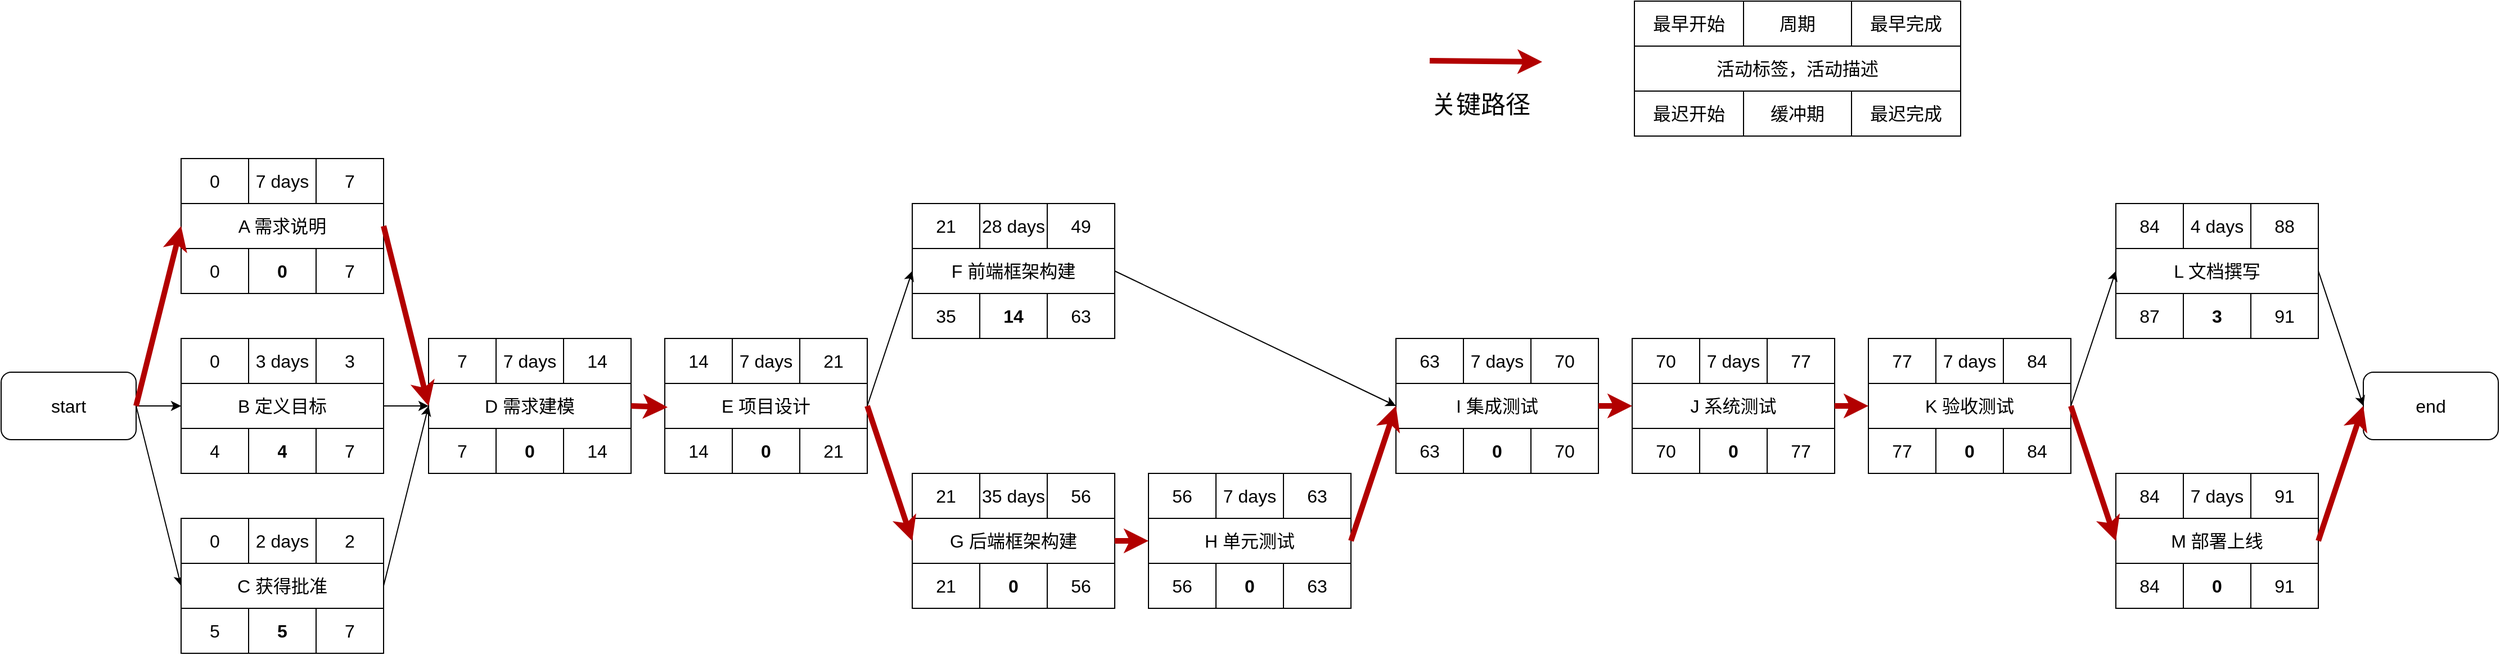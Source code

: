 <mxfile version="21.3.6" type="device">
  <diagram name="第 1 页" id="C6pzwmxlqa3u6oDjXLPJ">
    <mxGraphModel dx="3673" dy="1549" grid="1" gridSize="10" guides="1" tooltips="1" connect="1" arrows="1" fold="1" page="1" pageScale="1" pageWidth="827" pageHeight="1169" math="0" shadow="0">
      <root>
        <mxCell id="0" />
        <mxCell id="1" parent="0" />
        <mxCell id="LRROhB9fVgVDIYi9a3Kz-74" style="edgeStyle=orthogonalEdgeStyle;rounded=0;orthogonalLoop=1;jettySize=auto;html=1;" edge="1" parent="1" source="32kUnxHdP7rd52Vjj8dQ-1" target="LRROhB9fVgVDIYi9a3Kz-58">
          <mxGeometry relative="1" as="geometry" />
        </mxCell>
        <mxCell id="LRROhB9fVgVDIYi9a3Kz-75" style="rounded=0;orthogonalLoop=1;jettySize=auto;html=1;entryX=0;entryY=0.5;entryDx=0;entryDy=0;exitX=1;exitY=0.5;exitDx=0;exitDy=0;" edge="1" parent="1" source="32kUnxHdP7rd52Vjj8dQ-1" target="LRROhB9fVgVDIYi9a3Kz-73">
          <mxGeometry relative="1" as="geometry" />
        </mxCell>
        <mxCell id="32kUnxHdP7rd52Vjj8dQ-1" value="start" style="rounded=1;whiteSpace=wrap;html=1;fontSize=16;" parent="1" vertex="1">
          <mxGeometry x="-680" y="340" width="120" height="60" as="geometry" />
        </mxCell>
        <mxCell id="FqNvQH8wZiYjWVX2bTBy-29" value="" style="shape=table;startSize=0;container=1;collapsible=0;childLayout=tableLayout;fontSize=16;" parent="1" vertex="1">
          <mxGeometry x="772" y="10" width="290" height="120" as="geometry" />
        </mxCell>
        <mxCell id="FqNvQH8wZiYjWVX2bTBy-30" value="" style="shape=tableRow;horizontal=0;startSize=0;swimlaneHead=0;swimlaneBody=0;strokeColor=inherit;top=0;left=0;bottom=0;right=0;collapsible=0;dropTarget=0;fillColor=none;points=[[0,0.5],[1,0.5]];portConstraint=eastwest;fontSize=16;" parent="FqNvQH8wZiYjWVX2bTBy-29" vertex="1">
          <mxGeometry width="290" height="40" as="geometry" />
        </mxCell>
        <mxCell id="FqNvQH8wZiYjWVX2bTBy-31" value="最早开始" style="shape=partialRectangle;html=1;whiteSpace=wrap;connectable=0;strokeColor=inherit;overflow=hidden;fillColor=none;top=0;left=0;bottom=0;right=0;pointerEvents=1;fontSize=16;" parent="FqNvQH8wZiYjWVX2bTBy-30" vertex="1">
          <mxGeometry width="97" height="40" as="geometry">
            <mxRectangle width="97" height="40" as="alternateBounds" />
          </mxGeometry>
        </mxCell>
        <mxCell id="FqNvQH8wZiYjWVX2bTBy-32" value="周期" style="shape=partialRectangle;html=1;whiteSpace=wrap;connectable=0;strokeColor=inherit;overflow=hidden;fillColor=none;top=0;left=0;bottom=0;right=0;pointerEvents=1;fontSize=16;" parent="FqNvQH8wZiYjWVX2bTBy-30" vertex="1">
          <mxGeometry x="97" width="96" height="40" as="geometry">
            <mxRectangle width="96" height="40" as="alternateBounds" />
          </mxGeometry>
        </mxCell>
        <mxCell id="FqNvQH8wZiYjWVX2bTBy-33" value="最早完成" style="shape=partialRectangle;html=1;whiteSpace=wrap;connectable=0;strokeColor=inherit;overflow=hidden;fillColor=none;top=0;left=0;bottom=0;right=0;pointerEvents=1;fontSize=16;" parent="FqNvQH8wZiYjWVX2bTBy-30" vertex="1">
          <mxGeometry x="193" width="97" height="40" as="geometry">
            <mxRectangle width="97" height="40" as="alternateBounds" />
          </mxGeometry>
        </mxCell>
        <mxCell id="FqNvQH8wZiYjWVX2bTBy-34" value="" style="shape=tableRow;horizontal=0;startSize=0;swimlaneHead=0;swimlaneBody=0;strokeColor=inherit;top=0;left=0;bottom=0;right=0;collapsible=0;dropTarget=0;fillColor=none;points=[[0,0.5],[1,0.5]];portConstraint=eastwest;fontSize=16;" parent="FqNvQH8wZiYjWVX2bTBy-29" vertex="1">
          <mxGeometry y="40" width="290" height="40" as="geometry" />
        </mxCell>
        <mxCell id="FqNvQH8wZiYjWVX2bTBy-35" value="" style="shape=partialRectangle;html=1;whiteSpace=wrap;connectable=0;strokeColor=inherit;overflow=hidden;fillColor=none;top=0;left=0;bottom=0;right=0;pointerEvents=1;fontSize=16;" parent="FqNvQH8wZiYjWVX2bTBy-34" vertex="1">
          <mxGeometry width="97" height="40" as="geometry">
            <mxRectangle width="97" height="40" as="alternateBounds" />
          </mxGeometry>
        </mxCell>
        <mxCell id="FqNvQH8wZiYjWVX2bTBy-36" value="" style="shape=partialRectangle;html=1;whiteSpace=wrap;connectable=0;strokeColor=inherit;overflow=hidden;fillColor=none;top=0;left=0;bottom=0;right=0;pointerEvents=1;fontSize=16;" parent="FqNvQH8wZiYjWVX2bTBy-34" vertex="1">
          <mxGeometry x="97" width="96" height="40" as="geometry">
            <mxRectangle width="96" height="40" as="alternateBounds" />
          </mxGeometry>
        </mxCell>
        <mxCell id="FqNvQH8wZiYjWVX2bTBy-37" value="" style="shape=partialRectangle;html=1;whiteSpace=wrap;connectable=0;strokeColor=inherit;overflow=hidden;fillColor=none;top=0;left=0;bottom=0;right=0;pointerEvents=1;fontSize=16;" parent="FqNvQH8wZiYjWVX2bTBy-34" vertex="1">
          <mxGeometry x="193" width="97" height="40" as="geometry">
            <mxRectangle width="97" height="40" as="alternateBounds" />
          </mxGeometry>
        </mxCell>
        <mxCell id="FqNvQH8wZiYjWVX2bTBy-38" value="" style="shape=tableRow;horizontal=0;startSize=0;swimlaneHead=0;swimlaneBody=0;strokeColor=inherit;top=0;left=0;bottom=0;right=0;collapsible=0;dropTarget=0;fillColor=none;points=[[0,0.5],[1,0.5]];portConstraint=eastwest;fontSize=16;" parent="FqNvQH8wZiYjWVX2bTBy-29" vertex="1">
          <mxGeometry y="80" width="290" height="40" as="geometry" />
        </mxCell>
        <mxCell id="FqNvQH8wZiYjWVX2bTBy-39" value="最迟开始" style="shape=partialRectangle;html=1;whiteSpace=wrap;connectable=0;strokeColor=inherit;overflow=hidden;fillColor=none;top=0;left=0;bottom=0;right=0;pointerEvents=1;fontSize=16;" parent="FqNvQH8wZiYjWVX2bTBy-38" vertex="1">
          <mxGeometry width="97" height="40" as="geometry">
            <mxRectangle width="97" height="40" as="alternateBounds" />
          </mxGeometry>
        </mxCell>
        <mxCell id="FqNvQH8wZiYjWVX2bTBy-40" value="缓冲期" style="shape=partialRectangle;html=1;whiteSpace=wrap;connectable=0;strokeColor=inherit;overflow=hidden;fillColor=none;top=0;left=0;bottom=0;right=0;pointerEvents=1;fontSize=16;" parent="FqNvQH8wZiYjWVX2bTBy-38" vertex="1">
          <mxGeometry x="97" width="96" height="40" as="geometry">
            <mxRectangle width="96" height="40" as="alternateBounds" />
          </mxGeometry>
        </mxCell>
        <mxCell id="FqNvQH8wZiYjWVX2bTBy-41" value="最迟完成" style="shape=partialRectangle;html=1;whiteSpace=wrap;connectable=0;strokeColor=inherit;overflow=hidden;fillColor=none;top=0;left=0;bottom=0;right=0;pointerEvents=1;fontSize=16;" parent="FqNvQH8wZiYjWVX2bTBy-38" vertex="1">
          <mxGeometry x="193" width="97" height="40" as="geometry">
            <mxRectangle width="97" height="40" as="alternateBounds" />
          </mxGeometry>
        </mxCell>
        <mxCell id="FqNvQH8wZiYjWVX2bTBy-42" value="活动标签，活动描述" style="rounded=0;whiteSpace=wrap;html=1;fontSize=16;" parent="1" vertex="1">
          <mxGeometry x="772" y="50" width="290" height="40" as="geometry" />
        </mxCell>
        <mxCell id="FqNvQH8wZiYjWVX2bTBy-43" value="" style="endArrow=classic;html=1;rounded=0;exitX=1;exitY=0.5;exitDx=0;exitDy=0;entryX=0;entryY=0.5;entryDx=0;entryDy=0;fillColor=#e51400;strokeColor=#B20000;strokeWidth=5;fontSize=16;" parent="1" edge="1">
          <mxGeometry width="50" height="50" relative="1" as="geometry">
            <mxPoint x="590" y="63" as="sourcePoint" />
            <mxPoint x="690" y="64" as="targetPoint" />
          </mxGeometry>
        </mxCell>
        <mxCell id="FqNvQH8wZiYjWVX2bTBy-44" value="&lt;font style=&quot;font-size: 22px;&quot;&gt;关键路径&lt;/font&gt;" style="text;html=1;align=center;verticalAlign=middle;resizable=0;points=[];autosize=1;strokeColor=none;fillColor=none;" parent="1" vertex="1">
          <mxGeometry x="580" y="83" width="110" height="40" as="geometry" />
        </mxCell>
        <mxCell id="LRROhB9fVgVDIYi9a3Kz-43" value="" style="group" vertex="1" connectable="0" parent="1">
          <mxGeometry x="-520" y="150" width="180" height="120" as="geometry" />
        </mxCell>
        <mxCell id="32kUnxHdP7rd52Vjj8dQ-3" value="" style="shape=table;startSize=0;container=1;collapsible=0;childLayout=tableLayout;fontSize=16;" parent="LRROhB9fVgVDIYi9a3Kz-43" vertex="1">
          <mxGeometry width="180" height="120" as="geometry" />
        </mxCell>
        <mxCell id="32kUnxHdP7rd52Vjj8dQ-4" value="" style="shape=tableRow;horizontal=0;startSize=0;swimlaneHead=0;swimlaneBody=0;strokeColor=inherit;top=0;left=0;bottom=0;right=0;collapsible=0;dropTarget=0;fillColor=none;points=[[0,0.5],[1,0.5]];portConstraint=eastwest;fontSize=16;" parent="32kUnxHdP7rd52Vjj8dQ-3" vertex="1">
          <mxGeometry width="180" height="40" as="geometry" />
        </mxCell>
        <mxCell id="32kUnxHdP7rd52Vjj8dQ-5" value="0" style="shape=partialRectangle;html=1;whiteSpace=wrap;connectable=0;strokeColor=inherit;overflow=hidden;fillColor=none;top=0;left=0;bottom=0;right=0;pointerEvents=1;fontSize=16;" parent="32kUnxHdP7rd52Vjj8dQ-4" vertex="1">
          <mxGeometry width="60" height="40" as="geometry">
            <mxRectangle width="60" height="40" as="alternateBounds" />
          </mxGeometry>
        </mxCell>
        <mxCell id="32kUnxHdP7rd52Vjj8dQ-6" value="7 days" style="shape=partialRectangle;html=1;whiteSpace=wrap;connectable=0;strokeColor=inherit;overflow=hidden;fillColor=none;top=0;left=0;bottom=0;right=0;pointerEvents=1;fontSize=16;" parent="32kUnxHdP7rd52Vjj8dQ-4" vertex="1">
          <mxGeometry x="60" width="60" height="40" as="geometry">
            <mxRectangle width="60" height="40" as="alternateBounds" />
          </mxGeometry>
        </mxCell>
        <mxCell id="32kUnxHdP7rd52Vjj8dQ-7" value="7" style="shape=partialRectangle;html=1;whiteSpace=wrap;connectable=0;strokeColor=inherit;overflow=hidden;fillColor=none;top=0;left=0;bottom=0;right=0;pointerEvents=1;fontSize=16;" parent="32kUnxHdP7rd52Vjj8dQ-4" vertex="1">
          <mxGeometry x="120" width="60" height="40" as="geometry">
            <mxRectangle width="60" height="40" as="alternateBounds" />
          </mxGeometry>
        </mxCell>
        <mxCell id="32kUnxHdP7rd52Vjj8dQ-8" value="" style="shape=tableRow;horizontal=0;startSize=0;swimlaneHead=0;swimlaneBody=0;strokeColor=inherit;top=0;left=0;bottom=0;right=0;collapsible=0;dropTarget=0;fillColor=none;points=[[0,0.5],[1,0.5]];portConstraint=eastwest;fontSize=16;" parent="32kUnxHdP7rd52Vjj8dQ-3" vertex="1">
          <mxGeometry y="40" width="180" height="40" as="geometry" />
        </mxCell>
        <mxCell id="32kUnxHdP7rd52Vjj8dQ-9" value="" style="shape=partialRectangle;html=1;whiteSpace=wrap;connectable=0;strokeColor=inherit;overflow=hidden;fillColor=none;top=0;left=0;bottom=0;right=0;pointerEvents=1;fontSize=16;" parent="32kUnxHdP7rd52Vjj8dQ-8" vertex="1">
          <mxGeometry width="60" height="40" as="geometry">
            <mxRectangle width="60" height="40" as="alternateBounds" />
          </mxGeometry>
        </mxCell>
        <mxCell id="32kUnxHdP7rd52Vjj8dQ-10" value="" style="shape=partialRectangle;html=1;whiteSpace=wrap;connectable=0;strokeColor=inherit;overflow=hidden;fillColor=none;top=0;left=0;bottom=0;right=0;pointerEvents=1;fontSize=16;" parent="32kUnxHdP7rd52Vjj8dQ-8" vertex="1">
          <mxGeometry x="60" width="60" height="40" as="geometry">
            <mxRectangle width="60" height="40" as="alternateBounds" />
          </mxGeometry>
        </mxCell>
        <mxCell id="32kUnxHdP7rd52Vjj8dQ-11" value="" style="shape=partialRectangle;html=1;whiteSpace=wrap;connectable=0;strokeColor=inherit;overflow=hidden;fillColor=none;top=0;left=0;bottom=0;right=0;pointerEvents=1;fontSize=16;" parent="32kUnxHdP7rd52Vjj8dQ-8" vertex="1">
          <mxGeometry x="120" width="60" height="40" as="geometry">
            <mxRectangle width="60" height="40" as="alternateBounds" />
          </mxGeometry>
        </mxCell>
        <mxCell id="32kUnxHdP7rd52Vjj8dQ-12" value="" style="shape=tableRow;horizontal=0;startSize=0;swimlaneHead=0;swimlaneBody=0;strokeColor=inherit;top=0;left=0;bottom=0;right=0;collapsible=0;dropTarget=0;fillColor=none;points=[[0,0.5],[1,0.5]];portConstraint=eastwest;fontSize=16;" parent="32kUnxHdP7rd52Vjj8dQ-3" vertex="1">
          <mxGeometry y="80" width="180" height="40" as="geometry" />
        </mxCell>
        <mxCell id="32kUnxHdP7rd52Vjj8dQ-13" value="0" style="shape=partialRectangle;html=1;whiteSpace=wrap;connectable=0;strokeColor=inherit;overflow=hidden;fillColor=none;top=0;left=0;bottom=0;right=0;pointerEvents=1;fontSize=16;" parent="32kUnxHdP7rd52Vjj8dQ-12" vertex="1">
          <mxGeometry width="60" height="40" as="geometry">
            <mxRectangle width="60" height="40" as="alternateBounds" />
          </mxGeometry>
        </mxCell>
        <mxCell id="32kUnxHdP7rd52Vjj8dQ-14" value="&lt;b style=&quot;font-size: 16px;&quot;&gt;0&lt;/b&gt;" style="shape=partialRectangle;html=1;whiteSpace=wrap;connectable=0;strokeColor=inherit;overflow=hidden;fillColor=none;top=0;left=0;bottom=0;right=0;pointerEvents=1;fontSize=16;" parent="32kUnxHdP7rd52Vjj8dQ-12" vertex="1">
          <mxGeometry x="60" width="60" height="40" as="geometry">
            <mxRectangle width="60" height="40" as="alternateBounds" />
          </mxGeometry>
        </mxCell>
        <mxCell id="32kUnxHdP7rd52Vjj8dQ-15" value="7" style="shape=partialRectangle;html=1;whiteSpace=wrap;connectable=0;strokeColor=inherit;overflow=hidden;fillColor=none;top=0;left=0;bottom=0;right=0;pointerEvents=1;fontSize=16;" parent="32kUnxHdP7rd52Vjj8dQ-12" vertex="1">
          <mxGeometry x="120" width="60" height="40" as="geometry">
            <mxRectangle width="60" height="40" as="alternateBounds" />
          </mxGeometry>
        </mxCell>
        <mxCell id="32kUnxHdP7rd52Vjj8dQ-20" value="A 需求说明" style="rounded=0;whiteSpace=wrap;html=1;fontSize=16;" parent="LRROhB9fVgVDIYi9a3Kz-43" vertex="1">
          <mxGeometry y="40" width="180" height="40" as="geometry" />
        </mxCell>
        <mxCell id="LRROhB9fVgVDIYi9a3Kz-44" value="" style="group" vertex="1" connectable="0" parent="1">
          <mxGeometry x="-520" y="310" width="180" height="120" as="geometry" />
        </mxCell>
        <mxCell id="LRROhB9fVgVDIYi9a3Kz-45" value="" style="shape=table;startSize=0;container=1;collapsible=0;childLayout=tableLayout;fontSize=16;" vertex="1" parent="LRROhB9fVgVDIYi9a3Kz-44">
          <mxGeometry width="180" height="120" as="geometry" />
        </mxCell>
        <mxCell id="LRROhB9fVgVDIYi9a3Kz-46" value="" style="shape=tableRow;horizontal=0;startSize=0;swimlaneHead=0;swimlaneBody=0;strokeColor=inherit;top=0;left=0;bottom=0;right=0;collapsible=0;dropTarget=0;fillColor=none;points=[[0,0.5],[1,0.5]];portConstraint=eastwest;fontSize=16;" vertex="1" parent="LRROhB9fVgVDIYi9a3Kz-45">
          <mxGeometry width="180" height="40" as="geometry" />
        </mxCell>
        <mxCell id="LRROhB9fVgVDIYi9a3Kz-47" value="0" style="shape=partialRectangle;html=1;whiteSpace=wrap;connectable=0;strokeColor=inherit;overflow=hidden;fillColor=none;top=0;left=0;bottom=0;right=0;pointerEvents=1;fontSize=16;" vertex="1" parent="LRROhB9fVgVDIYi9a3Kz-46">
          <mxGeometry width="60" height="40" as="geometry">
            <mxRectangle width="60" height="40" as="alternateBounds" />
          </mxGeometry>
        </mxCell>
        <mxCell id="LRROhB9fVgVDIYi9a3Kz-48" value="3 days" style="shape=partialRectangle;html=1;whiteSpace=wrap;connectable=0;strokeColor=inherit;overflow=hidden;fillColor=none;top=0;left=0;bottom=0;right=0;pointerEvents=1;fontSize=16;" vertex="1" parent="LRROhB9fVgVDIYi9a3Kz-46">
          <mxGeometry x="60" width="60" height="40" as="geometry">
            <mxRectangle width="60" height="40" as="alternateBounds" />
          </mxGeometry>
        </mxCell>
        <mxCell id="LRROhB9fVgVDIYi9a3Kz-49" value="3" style="shape=partialRectangle;html=1;whiteSpace=wrap;connectable=0;strokeColor=inherit;overflow=hidden;fillColor=none;top=0;left=0;bottom=0;right=0;pointerEvents=1;fontSize=16;" vertex="1" parent="LRROhB9fVgVDIYi9a3Kz-46">
          <mxGeometry x="120" width="60" height="40" as="geometry">
            <mxRectangle width="60" height="40" as="alternateBounds" />
          </mxGeometry>
        </mxCell>
        <mxCell id="LRROhB9fVgVDIYi9a3Kz-50" value="" style="shape=tableRow;horizontal=0;startSize=0;swimlaneHead=0;swimlaneBody=0;strokeColor=inherit;top=0;left=0;bottom=0;right=0;collapsible=0;dropTarget=0;fillColor=none;points=[[0,0.5],[1,0.5]];portConstraint=eastwest;fontSize=16;" vertex="1" parent="LRROhB9fVgVDIYi9a3Kz-45">
          <mxGeometry y="40" width="180" height="40" as="geometry" />
        </mxCell>
        <mxCell id="LRROhB9fVgVDIYi9a3Kz-51" value="" style="shape=partialRectangle;html=1;whiteSpace=wrap;connectable=0;strokeColor=inherit;overflow=hidden;fillColor=none;top=0;left=0;bottom=0;right=0;pointerEvents=1;fontSize=16;" vertex="1" parent="LRROhB9fVgVDIYi9a3Kz-50">
          <mxGeometry width="60" height="40" as="geometry">
            <mxRectangle width="60" height="40" as="alternateBounds" />
          </mxGeometry>
        </mxCell>
        <mxCell id="LRROhB9fVgVDIYi9a3Kz-52" value="" style="shape=partialRectangle;html=1;whiteSpace=wrap;connectable=0;strokeColor=inherit;overflow=hidden;fillColor=none;top=0;left=0;bottom=0;right=0;pointerEvents=1;fontSize=16;" vertex="1" parent="LRROhB9fVgVDIYi9a3Kz-50">
          <mxGeometry x="60" width="60" height="40" as="geometry">
            <mxRectangle width="60" height="40" as="alternateBounds" />
          </mxGeometry>
        </mxCell>
        <mxCell id="LRROhB9fVgVDIYi9a3Kz-53" value="" style="shape=partialRectangle;html=1;whiteSpace=wrap;connectable=0;strokeColor=inherit;overflow=hidden;fillColor=none;top=0;left=0;bottom=0;right=0;pointerEvents=1;fontSize=16;" vertex="1" parent="LRROhB9fVgVDIYi9a3Kz-50">
          <mxGeometry x="120" width="60" height="40" as="geometry">
            <mxRectangle width="60" height="40" as="alternateBounds" />
          </mxGeometry>
        </mxCell>
        <mxCell id="LRROhB9fVgVDIYi9a3Kz-54" value="" style="shape=tableRow;horizontal=0;startSize=0;swimlaneHead=0;swimlaneBody=0;strokeColor=inherit;top=0;left=0;bottom=0;right=0;collapsible=0;dropTarget=0;fillColor=none;points=[[0,0.5],[1,0.5]];portConstraint=eastwest;fontSize=16;" vertex="1" parent="LRROhB9fVgVDIYi9a3Kz-45">
          <mxGeometry y="80" width="180" height="40" as="geometry" />
        </mxCell>
        <mxCell id="LRROhB9fVgVDIYi9a3Kz-55" value="4" style="shape=partialRectangle;html=1;whiteSpace=wrap;connectable=0;strokeColor=inherit;overflow=hidden;fillColor=none;top=0;left=0;bottom=0;right=0;pointerEvents=1;fontSize=16;" vertex="1" parent="LRROhB9fVgVDIYi9a3Kz-54">
          <mxGeometry width="60" height="40" as="geometry">
            <mxRectangle width="60" height="40" as="alternateBounds" />
          </mxGeometry>
        </mxCell>
        <mxCell id="LRROhB9fVgVDIYi9a3Kz-56" value="&lt;b style=&quot;font-size: 16px;&quot;&gt;4&lt;/b&gt;" style="shape=partialRectangle;html=1;whiteSpace=wrap;connectable=0;strokeColor=inherit;overflow=hidden;fillColor=none;top=0;left=0;bottom=0;right=0;pointerEvents=1;fontSize=16;" vertex="1" parent="LRROhB9fVgVDIYi9a3Kz-54">
          <mxGeometry x="60" width="60" height="40" as="geometry">
            <mxRectangle width="60" height="40" as="alternateBounds" />
          </mxGeometry>
        </mxCell>
        <mxCell id="LRROhB9fVgVDIYi9a3Kz-57" value="7" style="shape=partialRectangle;html=1;whiteSpace=wrap;connectable=0;strokeColor=inherit;overflow=hidden;fillColor=none;top=0;left=0;bottom=0;right=0;pointerEvents=1;fontSize=16;" vertex="1" parent="LRROhB9fVgVDIYi9a3Kz-54">
          <mxGeometry x="120" width="60" height="40" as="geometry">
            <mxRectangle width="60" height="40" as="alternateBounds" />
          </mxGeometry>
        </mxCell>
        <mxCell id="LRROhB9fVgVDIYi9a3Kz-58" value="B 定义目标" style="rounded=0;whiteSpace=wrap;html=1;fontSize=16;" vertex="1" parent="LRROhB9fVgVDIYi9a3Kz-44">
          <mxGeometry y="40" width="180" height="40" as="geometry" />
        </mxCell>
        <mxCell id="LRROhB9fVgVDIYi9a3Kz-59" value="" style="group" vertex="1" connectable="0" parent="1">
          <mxGeometry x="-520" y="470" width="180" height="120" as="geometry" />
        </mxCell>
        <mxCell id="LRROhB9fVgVDIYi9a3Kz-60" value="" style="shape=table;startSize=0;container=1;collapsible=0;childLayout=tableLayout;fontSize=16;" vertex="1" parent="LRROhB9fVgVDIYi9a3Kz-59">
          <mxGeometry width="180" height="120" as="geometry" />
        </mxCell>
        <mxCell id="LRROhB9fVgVDIYi9a3Kz-61" value="" style="shape=tableRow;horizontal=0;startSize=0;swimlaneHead=0;swimlaneBody=0;strokeColor=inherit;top=0;left=0;bottom=0;right=0;collapsible=0;dropTarget=0;fillColor=none;points=[[0,0.5],[1,0.5]];portConstraint=eastwest;fontSize=16;" vertex="1" parent="LRROhB9fVgVDIYi9a3Kz-60">
          <mxGeometry width="180" height="40" as="geometry" />
        </mxCell>
        <mxCell id="LRROhB9fVgVDIYi9a3Kz-62" value="0" style="shape=partialRectangle;html=1;whiteSpace=wrap;connectable=0;strokeColor=inherit;overflow=hidden;fillColor=none;top=0;left=0;bottom=0;right=0;pointerEvents=1;fontSize=16;" vertex="1" parent="LRROhB9fVgVDIYi9a3Kz-61">
          <mxGeometry width="60" height="40" as="geometry">
            <mxRectangle width="60" height="40" as="alternateBounds" />
          </mxGeometry>
        </mxCell>
        <mxCell id="LRROhB9fVgVDIYi9a3Kz-63" value="2 days" style="shape=partialRectangle;html=1;whiteSpace=wrap;connectable=0;strokeColor=inherit;overflow=hidden;fillColor=none;top=0;left=0;bottom=0;right=0;pointerEvents=1;fontSize=16;" vertex="1" parent="LRROhB9fVgVDIYi9a3Kz-61">
          <mxGeometry x="60" width="60" height="40" as="geometry">
            <mxRectangle width="60" height="40" as="alternateBounds" />
          </mxGeometry>
        </mxCell>
        <mxCell id="LRROhB9fVgVDIYi9a3Kz-64" value="2" style="shape=partialRectangle;html=1;whiteSpace=wrap;connectable=0;strokeColor=inherit;overflow=hidden;fillColor=none;top=0;left=0;bottom=0;right=0;pointerEvents=1;fontSize=16;" vertex="1" parent="LRROhB9fVgVDIYi9a3Kz-61">
          <mxGeometry x="120" width="60" height="40" as="geometry">
            <mxRectangle width="60" height="40" as="alternateBounds" />
          </mxGeometry>
        </mxCell>
        <mxCell id="LRROhB9fVgVDIYi9a3Kz-65" value="" style="shape=tableRow;horizontal=0;startSize=0;swimlaneHead=0;swimlaneBody=0;strokeColor=inherit;top=0;left=0;bottom=0;right=0;collapsible=0;dropTarget=0;fillColor=none;points=[[0,0.5],[1,0.5]];portConstraint=eastwest;fontSize=16;" vertex="1" parent="LRROhB9fVgVDIYi9a3Kz-60">
          <mxGeometry y="40" width="180" height="40" as="geometry" />
        </mxCell>
        <mxCell id="LRROhB9fVgVDIYi9a3Kz-66" value="" style="shape=partialRectangle;html=1;whiteSpace=wrap;connectable=0;strokeColor=inherit;overflow=hidden;fillColor=none;top=0;left=0;bottom=0;right=0;pointerEvents=1;fontSize=16;" vertex="1" parent="LRROhB9fVgVDIYi9a3Kz-65">
          <mxGeometry width="60" height="40" as="geometry">
            <mxRectangle width="60" height="40" as="alternateBounds" />
          </mxGeometry>
        </mxCell>
        <mxCell id="LRROhB9fVgVDIYi9a3Kz-67" value="" style="shape=partialRectangle;html=1;whiteSpace=wrap;connectable=0;strokeColor=inherit;overflow=hidden;fillColor=none;top=0;left=0;bottom=0;right=0;pointerEvents=1;fontSize=16;" vertex="1" parent="LRROhB9fVgVDIYi9a3Kz-65">
          <mxGeometry x="60" width="60" height="40" as="geometry">
            <mxRectangle width="60" height="40" as="alternateBounds" />
          </mxGeometry>
        </mxCell>
        <mxCell id="LRROhB9fVgVDIYi9a3Kz-68" value="" style="shape=partialRectangle;html=1;whiteSpace=wrap;connectable=0;strokeColor=inherit;overflow=hidden;fillColor=none;top=0;left=0;bottom=0;right=0;pointerEvents=1;fontSize=16;" vertex="1" parent="LRROhB9fVgVDIYi9a3Kz-65">
          <mxGeometry x="120" width="60" height="40" as="geometry">
            <mxRectangle width="60" height="40" as="alternateBounds" />
          </mxGeometry>
        </mxCell>
        <mxCell id="LRROhB9fVgVDIYi9a3Kz-69" value="" style="shape=tableRow;horizontal=0;startSize=0;swimlaneHead=0;swimlaneBody=0;strokeColor=inherit;top=0;left=0;bottom=0;right=0;collapsible=0;dropTarget=0;fillColor=none;points=[[0,0.5],[1,0.5]];portConstraint=eastwest;fontSize=16;" vertex="1" parent="LRROhB9fVgVDIYi9a3Kz-60">
          <mxGeometry y="80" width="180" height="40" as="geometry" />
        </mxCell>
        <mxCell id="LRROhB9fVgVDIYi9a3Kz-70" value="5" style="shape=partialRectangle;html=1;whiteSpace=wrap;connectable=0;strokeColor=inherit;overflow=hidden;fillColor=none;top=0;left=0;bottom=0;right=0;pointerEvents=1;fontSize=16;" vertex="1" parent="LRROhB9fVgVDIYi9a3Kz-69">
          <mxGeometry width="60" height="40" as="geometry">
            <mxRectangle width="60" height="40" as="alternateBounds" />
          </mxGeometry>
        </mxCell>
        <mxCell id="LRROhB9fVgVDIYi9a3Kz-71" value="&lt;b style=&quot;font-size: 16px;&quot;&gt;5&lt;/b&gt;" style="shape=partialRectangle;html=1;whiteSpace=wrap;connectable=0;strokeColor=inherit;overflow=hidden;fillColor=none;top=0;left=0;bottom=0;right=0;pointerEvents=1;fontSize=16;" vertex="1" parent="LRROhB9fVgVDIYi9a3Kz-69">
          <mxGeometry x="60" width="60" height="40" as="geometry">
            <mxRectangle width="60" height="40" as="alternateBounds" />
          </mxGeometry>
        </mxCell>
        <mxCell id="LRROhB9fVgVDIYi9a3Kz-72" value="7" style="shape=partialRectangle;html=1;whiteSpace=wrap;connectable=0;strokeColor=inherit;overflow=hidden;fillColor=none;top=0;left=0;bottom=0;right=0;pointerEvents=1;fontSize=16;" vertex="1" parent="LRROhB9fVgVDIYi9a3Kz-69">
          <mxGeometry x="120" width="60" height="40" as="geometry">
            <mxRectangle width="60" height="40" as="alternateBounds" />
          </mxGeometry>
        </mxCell>
        <mxCell id="LRROhB9fVgVDIYi9a3Kz-73" value="C 获得批准" style="rounded=0;whiteSpace=wrap;html=1;fontSize=16;" vertex="1" parent="LRROhB9fVgVDIYi9a3Kz-59">
          <mxGeometry y="40" width="180" height="40" as="geometry" />
        </mxCell>
        <mxCell id="LRROhB9fVgVDIYi9a3Kz-76" value="" style="group" vertex="1" connectable="0" parent="1">
          <mxGeometry x="-300" y="310" width="180" height="120" as="geometry" />
        </mxCell>
        <mxCell id="LRROhB9fVgVDIYi9a3Kz-77" value="" style="shape=table;startSize=0;container=1;collapsible=0;childLayout=tableLayout;fontSize=16;" vertex="1" parent="LRROhB9fVgVDIYi9a3Kz-76">
          <mxGeometry width="180" height="120" as="geometry" />
        </mxCell>
        <mxCell id="LRROhB9fVgVDIYi9a3Kz-78" value="" style="shape=tableRow;horizontal=0;startSize=0;swimlaneHead=0;swimlaneBody=0;strokeColor=inherit;top=0;left=0;bottom=0;right=0;collapsible=0;dropTarget=0;fillColor=none;points=[[0,0.5],[1,0.5]];portConstraint=eastwest;fontSize=16;" vertex="1" parent="LRROhB9fVgVDIYi9a3Kz-77">
          <mxGeometry width="180" height="40" as="geometry" />
        </mxCell>
        <mxCell id="LRROhB9fVgVDIYi9a3Kz-79" value="7" style="shape=partialRectangle;html=1;whiteSpace=wrap;connectable=0;strokeColor=inherit;overflow=hidden;fillColor=none;top=0;left=0;bottom=0;right=0;pointerEvents=1;fontSize=16;" vertex="1" parent="LRROhB9fVgVDIYi9a3Kz-78">
          <mxGeometry width="60" height="40" as="geometry">
            <mxRectangle width="60" height="40" as="alternateBounds" />
          </mxGeometry>
        </mxCell>
        <mxCell id="LRROhB9fVgVDIYi9a3Kz-80" value="7 days" style="shape=partialRectangle;html=1;whiteSpace=wrap;connectable=0;strokeColor=inherit;overflow=hidden;fillColor=none;top=0;left=0;bottom=0;right=0;pointerEvents=1;fontSize=16;" vertex="1" parent="LRROhB9fVgVDIYi9a3Kz-78">
          <mxGeometry x="60" width="60" height="40" as="geometry">
            <mxRectangle width="60" height="40" as="alternateBounds" />
          </mxGeometry>
        </mxCell>
        <mxCell id="LRROhB9fVgVDIYi9a3Kz-81" value="14" style="shape=partialRectangle;html=1;whiteSpace=wrap;connectable=0;strokeColor=inherit;overflow=hidden;fillColor=none;top=0;left=0;bottom=0;right=0;pointerEvents=1;fontSize=16;" vertex="1" parent="LRROhB9fVgVDIYi9a3Kz-78">
          <mxGeometry x="120" width="60" height="40" as="geometry">
            <mxRectangle width="60" height="40" as="alternateBounds" />
          </mxGeometry>
        </mxCell>
        <mxCell id="LRROhB9fVgVDIYi9a3Kz-82" value="" style="shape=tableRow;horizontal=0;startSize=0;swimlaneHead=0;swimlaneBody=0;strokeColor=inherit;top=0;left=0;bottom=0;right=0;collapsible=0;dropTarget=0;fillColor=none;points=[[0,0.5],[1,0.5]];portConstraint=eastwest;fontSize=16;" vertex="1" parent="LRROhB9fVgVDIYi9a3Kz-77">
          <mxGeometry y="40" width="180" height="40" as="geometry" />
        </mxCell>
        <mxCell id="LRROhB9fVgVDIYi9a3Kz-83" value="" style="shape=partialRectangle;html=1;whiteSpace=wrap;connectable=0;strokeColor=inherit;overflow=hidden;fillColor=none;top=0;left=0;bottom=0;right=0;pointerEvents=1;fontSize=16;" vertex="1" parent="LRROhB9fVgVDIYi9a3Kz-82">
          <mxGeometry width="60" height="40" as="geometry">
            <mxRectangle width="60" height="40" as="alternateBounds" />
          </mxGeometry>
        </mxCell>
        <mxCell id="LRROhB9fVgVDIYi9a3Kz-84" value="" style="shape=partialRectangle;html=1;whiteSpace=wrap;connectable=0;strokeColor=inherit;overflow=hidden;fillColor=none;top=0;left=0;bottom=0;right=0;pointerEvents=1;fontSize=16;" vertex="1" parent="LRROhB9fVgVDIYi9a3Kz-82">
          <mxGeometry x="60" width="60" height="40" as="geometry">
            <mxRectangle width="60" height="40" as="alternateBounds" />
          </mxGeometry>
        </mxCell>
        <mxCell id="LRROhB9fVgVDIYi9a3Kz-85" value="" style="shape=partialRectangle;html=1;whiteSpace=wrap;connectable=0;strokeColor=inherit;overflow=hidden;fillColor=none;top=0;left=0;bottom=0;right=0;pointerEvents=1;fontSize=16;" vertex="1" parent="LRROhB9fVgVDIYi9a3Kz-82">
          <mxGeometry x="120" width="60" height="40" as="geometry">
            <mxRectangle width="60" height="40" as="alternateBounds" />
          </mxGeometry>
        </mxCell>
        <mxCell id="LRROhB9fVgVDIYi9a3Kz-86" value="" style="shape=tableRow;horizontal=0;startSize=0;swimlaneHead=0;swimlaneBody=0;strokeColor=inherit;top=0;left=0;bottom=0;right=0;collapsible=0;dropTarget=0;fillColor=none;points=[[0,0.5],[1,0.5]];portConstraint=eastwest;fontSize=16;" vertex="1" parent="LRROhB9fVgVDIYi9a3Kz-77">
          <mxGeometry y="80" width="180" height="40" as="geometry" />
        </mxCell>
        <mxCell id="LRROhB9fVgVDIYi9a3Kz-87" value="7" style="shape=partialRectangle;html=1;whiteSpace=wrap;connectable=0;strokeColor=inherit;overflow=hidden;fillColor=none;top=0;left=0;bottom=0;right=0;pointerEvents=1;fontSize=16;" vertex="1" parent="LRROhB9fVgVDIYi9a3Kz-86">
          <mxGeometry width="60" height="40" as="geometry">
            <mxRectangle width="60" height="40" as="alternateBounds" />
          </mxGeometry>
        </mxCell>
        <mxCell id="LRROhB9fVgVDIYi9a3Kz-88" value="&lt;b style=&quot;font-size: 16px;&quot;&gt;0&lt;/b&gt;" style="shape=partialRectangle;html=1;whiteSpace=wrap;connectable=0;strokeColor=inherit;overflow=hidden;fillColor=none;top=0;left=0;bottom=0;right=0;pointerEvents=1;fontSize=16;" vertex="1" parent="LRROhB9fVgVDIYi9a3Kz-86">
          <mxGeometry x="60" width="60" height="40" as="geometry">
            <mxRectangle width="60" height="40" as="alternateBounds" />
          </mxGeometry>
        </mxCell>
        <mxCell id="LRROhB9fVgVDIYi9a3Kz-89" value="14" style="shape=partialRectangle;html=1;whiteSpace=wrap;connectable=0;strokeColor=inherit;overflow=hidden;fillColor=none;top=0;left=0;bottom=0;right=0;pointerEvents=1;fontSize=16;" vertex="1" parent="LRROhB9fVgVDIYi9a3Kz-86">
          <mxGeometry x="120" width="60" height="40" as="geometry">
            <mxRectangle width="60" height="40" as="alternateBounds" />
          </mxGeometry>
        </mxCell>
        <mxCell id="LRROhB9fVgVDIYi9a3Kz-90" value="D 需求建模" style="rounded=0;whiteSpace=wrap;html=1;fontSize=16;" vertex="1" parent="LRROhB9fVgVDIYi9a3Kz-76">
          <mxGeometry y="40" width="180" height="40" as="geometry" />
        </mxCell>
        <mxCell id="LRROhB9fVgVDIYi9a3Kz-91" value="" style="group" vertex="1" connectable="0" parent="1">
          <mxGeometry x="-90" y="310" width="180" height="120" as="geometry" />
        </mxCell>
        <mxCell id="LRROhB9fVgVDIYi9a3Kz-92" value="" style="shape=table;startSize=0;container=1;collapsible=0;childLayout=tableLayout;fontSize=16;" vertex="1" parent="LRROhB9fVgVDIYi9a3Kz-91">
          <mxGeometry width="180" height="120" as="geometry" />
        </mxCell>
        <mxCell id="LRROhB9fVgVDIYi9a3Kz-93" value="" style="shape=tableRow;horizontal=0;startSize=0;swimlaneHead=0;swimlaneBody=0;strokeColor=inherit;top=0;left=0;bottom=0;right=0;collapsible=0;dropTarget=0;fillColor=none;points=[[0,0.5],[1,0.5]];portConstraint=eastwest;fontSize=16;" vertex="1" parent="LRROhB9fVgVDIYi9a3Kz-92">
          <mxGeometry width="180" height="40" as="geometry" />
        </mxCell>
        <mxCell id="LRROhB9fVgVDIYi9a3Kz-94" value="14" style="shape=partialRectangle;html=1;whiteSpace=wrap;connectable=0;strokeColor=inherit;overflow=hidden;fillColor=none;top=0;left=0;bottom=0;right=0;pointerEvents=1;fontSize=16;" vertex="1" parent="LRROhB9fVgVDIYi9a3Kz-93">
          <mxGeometry width="60" height="40" as="geometry">
            <mxRectangle width="60" height="40" as="alternateBounds" />
          </mxGeometry>
        </mxCell>
        <mxCell id="LRROhB9fVgVDIYi9a3Kz-95" value="7 days" style="shape=partialRectangle;html=1;whiteSpace=wrap;connectable=0;strokeColor=inherit;overflow=hidden;fillColor=none;top=0;left=0;bottom=0;right=0;pointerEvents=1;fontSize=16;" vertex="1" parent="LRROhB9fVgVDIYi9a3Kz-93">
          <mxGeometry x="60" width="60" height="40" as="geometry">
            <mxRectangle width="60" height="40" as="alternateBounds" />
          </mxGeometry>
        </mxCell>
        <mxCell id="LRROhB9fVgVDIYi9a3Kz-96" value="21" style="shape=partialRectangle;html=1;whiteSpace=wrap;connectable=0;strokeColor=inherit;overflow=hidden;fillColor=none;top=0;left=0;bottom=0;right=0;pointerEvents=1;fontSize=16;" vertex="1" parent="LRROhB9fVgVDIYi9a3Kz-93">
          <mxGeometry x="120" width="60" height="40" as="geometry">
            <mxRectangle width="60" height="40" as="alternateBounds" />
          </mxGeometry>
        </mxCell>
        <mxCell id="LRROhB9fVgVDIYi9a3Kz-97" value="" style="shape=tableRow;horizontal=0;startSize=0;swimlaneHead=0;swimlaneBody=0;strokeColor=inherit;top=0;left=0;bottom=0;right=0;collapsible=0;dropTarget=0;fillColor=none;points=[[0,0.5],[1,0.5]];portConstraint=eastwest;fontSize=16;" vertex="1" parent="LRROhB9fVgVDIYi9a3Kz-92">
          <mxGeometry y="40" width="180" height="40" as="geometry" />
        </mxCell>
        <mxCell id="LRROhB9fVgVDIYi9a3Kz-98" value="" style="shape=partialRectangle;html=1;whiteSpace=wrap;connectable=0;strokeColor=inherit;overflow=hidden;fillColor=none;top=0;left=0;bottom=0;right=0;pointerEvents=1;fontSize=16;" vertex="1" parent="LRROhB9fVgVDIYi9a3Kz-97">
          <mxGeometry width="60" height="40" as="geometry">
            <mxRectangle width="60" height="40" as="alternateBounds" />
          </mxGeometry>
        </mxCell>
        <mxCell id="LRROhB9fVgVDIYi9a3Kz-99" value="" style="shape=partialRectangle;html=1;whiteSpace=wrap;connectable=0;strokeColor=inherit;overflow=hidden;fillColor=none;top=0;left=0;bottom=0;right=0;pointerEvents=1;fontSize=16;" vertex="1" parent="LRROhB9fVgVDIYi9a3Kz-97">
          <mxGeometry x="60" width="60" height="40" as="geometry">
            <mxRectangle width="60" height="40" as="alternateBounds" />
          </mxGeometry>
        </mxCell>
        <mxCell id="LRROhB9fVgVDIYi9a3Kz-100" value="" style="shape=partialRectangle;html=1;whiteSpace=wrap;connectable=0;strokeColor=inherit;overflow=hidden;fillColor=none;top=0;left=0;bottom=0;right=0;pointerEvents=1;fontSize=16;" vertex="1" parent="LRROhB9fVgVDIYi9a3Kz-97">
          <mxGeometry x="120" width="60" height="40" as="geometry">
            <mxRectangle width="60" height="40" as="alternateBounds" />
          </mxGeometry>
        </mxCell>
        <mxCell id="LRROhB9fVgVDIYi9a3Kz-101" value="" style="shape=tableRow;horizontal=0;startSize=0;swimlaneHead=0;swimlaneBody=0;strokeColor=inherit;top=0;left=0;bottom=0;right=0;collapsible=0;dropTarget=0;fillColor=none;points=[[0,0.5],[1,0.5]];portConstraint=eastwest;fontSize=16;" vertex="1" parent="LRROhB9fVgVDIYi9a3Kz-92">
          <mxGeometry y="80" width="180" height="40" as="geometry" />
        </mxCell>
        <mxCell id="LRROhB9fVgVDIYi9a3Kz-102" value="14" style="shape=partialRectangle;html=1;whiteSpace=wrap;connectable=0;strokeColor=inherit;overflow=hidden;fillColor=none;top=0;left=0;bottom=0;right=0;pointerEvents=1;fontSize=16;" vertex="1" parent="LRROhB9fVgVDIYi9a3Kz-101">
          <mxGeometry width="60" height="40" as="geometry">
            <mxRectangle width="60" height="40" as="alternateBounds" />
          </mxGeometry>
        </mxCell>
        <mxCell id="LRROhB9fVgVDIYi9a3Kz-103" value="&lt;b style=&quot;font-size: 16px;&quot;&gt;0&lt;/b&gt;" style="shape=partialRectangle;html=1;whiteSpace=wrap;connectable=0;strokeColor=inherit;overflow=hidden;fillColor=none;top=0;left=0;bottom=0;right=0;pointerEvents=1;fontSize=16;" vertex="1" parent="LRROhB9fVgVDIYi9a3Kz-101">
          <mxGeometry x="60" width="60" height="40" as="geometry">
            <mxRectangle width="60" height="40" as="alternateBounds" />
          </mxGeometry>
        </mxCell>
        <mxCell id="LRROhB9fVgVDIYi9a3Kz-104" value="21" style="shape=partialRectangle;html=1;whiteSpace=wrap;connectable=0;strokeColor=inherit;overflow=hidden;fillColor=none;top=0;left=0;bottom=0;right=0;pointerEvents=1;fontSize=16;" vertex="1" parent="LRROhB9fVgVDIYi9a3Kz-101">
          <mxGeometry x="120" width="60" height="40" as="geometry">
            <mxRectangle width="60" height="40" as="alternateBounds" />
          </mxGeometry>
        </mxCell>
        <mxCell id="LRROhB9fVgVDIYi9a3Kz-105" value="E 项目设计" style="rounded=0;whiteSpace=wrap;html=1;fontSize=16;" vertex="1" parent="LRROhB9fVgVDIYi9a3Kz-91">
          <mxGeometry y="40" width="180" height="40" as="geometry" />
        </mxCell>
        <mxCell id="LRROhB9fVgVDIYi9a3Kz-119" value="" style="group" vertex="1" connectable="0" parent="1">
          <mxGeometry x="130" y="190" width="180" height="120" as="geometry" />
        </mxCell>
        <mxCell id="LRROhB9fVgVDIYi9a3Kz-120" value="" style="shape=table;startSize=0;container=1;collapsible=0;childLayout=tableLayout;fontSize=16;" vertex="1" parent="LRROhB9fVgVDIYi9a3Kz-119">
          <mxGeometry width="180" height="120" as="geometry" />
        </mxCell>
        <mxCell id="LRROhB9fVgVDIYi9a3Kz-121" value="" style="shape=tableRow;horizontal=0;startSize=0;swimlaneHead=0;swimlaneBody=0;strokeColor=inherit;top=0;left=0;bottom=0;right=0;collapsible=0;dropTarget=0;fillColor=none;points=[[0,0.5],[1,0.5]];portConstraint=eastwest;fontSize=16;" vertex="1" parent="LRROhB9fVgVDIYi9a3Kz-120">
          <mxGeometry width="180" height="40" as="geometry" />
        </mxCell>
        <mxCell id="LRROhB9fVgVDIYi9a3Kz-122" value="21" style="shape=partialRectangle;html=1;whiteSpace=wrap;connectable=0;strokeColor=inherit;overflow=hidden;fillColor=none;top=0;left=0;bottom=0;right=0;pointerEvents=1;fontSize=16;" vertex="1" parent="LRROhB9fVgVDIYi9a3Kz-121">
          <mxGeometry width="60" height="40" as="geometry">
            <mxRectangle width="60" height="40" as="alternateBounds" />
          </mxGeometry>
        </mxCell>
        <mxCell id="LRROhB9fVgVDIYi9a3Kz-123" value="28 days" style="shape=partialRectangle;html=1;whiteSpace=wrap;connectable=0;strokeColor=inherit;overflow=hidden;fillColor=none;top=0;left=0;bottom=0;right=0;pointerEvents=1;fontSize=16;" vertex="1" parent="LRROhB9fVgVDIYi9a3Kz-121">
          <mxGeometry x="60" width="60" height="40" as="geometry">
            <mxRectangle width="60" height="40" as="alternateBounds" />
          </mxGeometry>
        </mxCell>
        <mxCell id="LRROhB9fVgVDIYi9a3Kz-124" value="49" style="shape=partialRectangle;html=1;whiteSpace=wrap;connectable=0;strokeColor=inherit;overflow=hidden;fillColor=none;top=0;left=0;bottom=0;right=0;pointerEvents=1;fontSize=16;" vertex="1" parent="LRROhB9fVgVDIYi9a3Kz-121">
          <mxGeometry x="120" width="60" height="40" as="geometry">
            <mxRectangle width="60" height="40" as="alternateBounds" />
          </mxGeometry>
        </mxCell>
        <mxCell id="LRROhB9fVgVDIYi9a3Kz-125" value="" style="shape=tableRow;horizontal=0;startSize=0;swimlaneHead=0;swimlaneBody=0;strokeColor=inherit;top=0;left=0;bottom=0;right=0;collapsible=0;dropTarget=0;fillColor=none;points=[[0,0.5],[1,0.5]];portConstraint=eastwest;fontSize=16;" vertex="1" parent="LRROhB9fVgVDIYi9a3Kz-120">
          <mxGeometry y="40" width="180" height="40" as="geometry" />
        </mxCell>
        <mxCell id="LRROhB9fVgVDIYi9a3Kz-126" value="" style="shape=partialRectangle;html=1;whiteSpace=wrap;connectable=0;strokeColor=inherit;overflow=hidden;fillColor=none;top=0;left=0;bottom=0;right=0;pointerEvents=1;fontSize=16;" vertex="1" parent="LRROhB9fVgVDIYi9a3Kz-125">
          <mxGeometry width="60" height="40" as="geometry">
            <mxRectangle width="60" height="40" as="alternateBounds" />
          </mxGeometry>
        </mxCell>
        <mxCell id="LRROhB9fVgVDIYi9a3Kz-127" value="" style="shape=partialRectangle;html=1;whiteSpace=wrap;connectable=0;strokeColor=inherit;overflow=hidden;fillColor=none;top=0;left=0;bottom=0;right=0;pointerEvents=1;fontSize=16;" vertex="1" parent="LRROhB9fVgVDIYi9a3Kz-125">
          <mxGeometry x="60" width="60" height="40" as="geometry">
            <mxRectangle width="60" height="40" as="alternateBounds" />
          </mxGeometry>
        </mxCell>
        <mxCell id="LRROhB9fVgVDIYi9a3Kz-128" value="" style="shape=partialRectangle;html=1;whiteSpace=wrap;connectable=0;strokeColor=inherit;overflow=hidden;fillColor=none;top=0;left=0;bottom=0;right=0;pointerEvents=1;fontSize=16;" vertex="1" parent="LRROhB9fVgVDIYi9a3Kz-125">
          <mxGeometry x="120" width="60" height="40" as="geometry">
            <mxRectangle width="60" height="40" as="alternateBounds" />
          </mxGeometry>
        </mxCell>
        <mxCell id="LRROhB9fVgVDIYi9a3Kz-129" value="" style="shape=tableRow;horizontal=0;startSize=0;swimlaneHead=0;swimlaneBody=0;strokeColor=inherit;top=0;left=0;bottom=0;right=0;collapsible=0;dropTarget=0;fillColor=none;points=[[0,0.5],[1,0.5]];portConstraint=eastwest;fontSize=16;" vertex="1" parent="LRROhB9fVgVDIYi9a3Kz-120">
          <mxGeometry y="80" width="180" height="40" as="geometry" />
        </mxCell>
        <mxCell id="LRROhB9fVgVDIYi9a3Kz-130" value="35" style="shape=partialRectangle;html=1;whiteSpace=wrap;connectable=0;strokeColor=inherit;overflow=hidden;fillColor=none;top=0;left=0;bottom=0;right=0;pointerEvents=1;fontSize=16;" vertex="1" parent="LRROhB9fVgVDIYi9a3Kz-129">
          <mxGeometry width="60" height="40" as="geometry">
            <mxRectangle width="60" height="40" as="alternateBounds" />
          </mxGeometry>
        </mxCell>
        <mxCell id="LRROhB9fVgVDIYi9a3Kz-131" value="&lt;b style=&quot;font-size: 16px;&quot;&gt;14&lt;/b&gt;" style="shape=partialRectangle;html=1;whiteSpace=wrap;connectable=0;strokeColor=inherit;overflow=hidden;fillColor=none;top=0;left=0;bottom=0;right=0;pointerEvents=1;fontSize=16;" vertex="1" parent="LRROhB9fVgVDIYi9a3Kz-129">
          <mxGeometry x="60" width="60" height="40" as="geometry">
            <mxRectangle width="60" height="40" as="alternateBounds" />
          </mxGeometry>
        </mxCell>
        <mxCell id="LRROhB9fVgVDIYi9a3Kz-132" value="63" style="shape=partialRectangle;html=1;whiteSpace=wrap;connectable=0;strokeColor=inherit;overflow=hidden;fillColor=none;top=0;left=0;bottom=0;right=0;pointerEvents=1;fontSize=16;" vertex="1" parent="LRROhB9fVgVDIYi9a3Kz-129">
          <mxGeometry x="120" width="60" height="40" as="geometry">
            <mxRectangle width="60" height="40" as="alternateBounds" />
          </mxGeometry>
        </mxCell>
        <mxCell id="LRROhB9fVgVDIYi9a3Kz-133" value="F 前端框架构建" style="rounded=0;whiteSpace=wrap;html=1;fontSize=16;" vertex="1" parent="LRROhB9fVgVDIYi9a3Kz-119">
          <mxGeometry y="40" width="180" height="40" as="geometry" />
        </mxCell>
        <mxCell id="LRROhB9fVgVDIYi9a3Kz-134" value="" style="group" vertex="1" connectable="0" parent="1">
          <mxGeometry x="130" y="430" width="180" height="120" as="geometry" />
        </mxCell>
        <mxCell id="LRROhB9fVgVDIYi9a3Kz-135" value="" style="shape=table;startSize=0;container=1;collapsible=0;childLayout=tableLayout;fontSize=16;" vertex="1" parent="LRROhB9fVgVDIYi9a3Kz-134">
          <mxGeometry width="180" height="120" as="geometry" />
        </mxCell>
        <mxCell id="LRROhB9fVgVDIYi9a3Kz-136" value="" style="shape=tableRow;horizontal=0;startSize=0;swimlaneHead=0;swimlaneBody=0;strokeColor=inherit;top=0;left=0;bottom=0;right=0;collapsible=0;dropTarget=0;fillColor=none;points=[[0,0.5],[1,0.5]];portConstraint=eastwest;fontSize=16;" vertex="1" parent="LRROhB9fVgVDIYi9a3Kz-135">
          <mxGeometry width="180" height="40" as="geometry" />
        </mxCell>
        <mxCell id="LRROhB9fVgVDIYi9a3Kz-137" value="21" style="shape=partialRectangle;html=1;whiteSpace=wrap;connectable=0;strokeColor=inherit;overflow=hidden;fillColor=none;top=0;left=0;bottom=0;right=0;pointerEvents=1;fontSize=16;" vertex="1" parent="LRROhB9fVgVDIYi9a3Kz-136">
          <mxGeometry width="60" height="40" as="geometry">
            <mxRectangle width="60" height="40" as="alternateBounds" />
          </mxGeometry>
        </mxCell>
        <mxCell id="LRROhB9fVgVDIYi9a3Kz-138" value="35 days" style="shape=partialRectangle;html=1;whiteSpace=wrap;connectable=0;strokeColor=inherit;overflow=hidden;fillColor=none;top=0;left=0;bottom=0;right=0;pointerEvents=1;fontSize=16;" vertex="1" parent="LRROhB9fVgVDIYi9a3Kz-136">
          <mxGeometry x="60" width="60" height="40" as="geometry">
            <mxRectangle width="60" height="40" as="alternateBounds" />
          </mxGeometry>
        </mxCell>
        <mxCell id="LRROhB9fVgVDIYi9a3Kz-139" value="56" style="shape=partialRectangle;html=1;whiteSpace=wrap;connectable=0;strokeColor=inherit;overflow=hidden;fillColor=none;top=0;left=0;bottom=0;right=0;pointerEvents=1;fontSize=16;" vertex="1" parent="LRROhB9fVgVDIYi9a3Kz-136">
          <mxGeometry x="120" width="60" height="40" as="geometry">
            <mxRectangle width="60" height="40" as="alternateBounds" />
          </mxGeometry>
        </mxCell>
        <mxCell id="LRROhB9fVgVDIYi9a3Kz-140" value="" style="shape=tableRow;horizontal=0;startSize=0;swimlaneHead=0;swimlaneBody=0;strokeColor=inherit;top=0;left=0;bottom=0;right=0;collapsible=0;dropTarget=0;fillColor=none;points=[[0,0.5],[1,0.5]];portConstraint=eastwest;fontSize=16;" vertex="1" parent="LRROhB9fVgVDIYi9a3Kz-135">
          <mxGeometry y="40" width="180" height="40" as="geometry" />
        </mxCell>
        <mxCell id="LRROhB9fVgVDIYi9a3Kz-141" value="" style="shape=partialRectangle;html=1;whiteSpace=wrap;connectable=0;strokeColor=inherit;overflow=hidden;fillColor=none;top=0;left=0;bottom=0;right=0;pointerEvents=1;fontSize=16;" vertex="1" parent="LRROhB9fVgVDIYi9a3Kz-140">
          <mxGeometry width="60" height="40" as="geometry">
            <mxRectangle width="60" height="40" as="alternateBounds" />
          </mxGeometry>
        </mxCell>
        <mxCell id="LRROhB9fVgVDIYi9a3Kz-142" value="" style="shape=partialRectangle;html=1;whiteSpace=wrap;connectable=0;strokeColor=inherit;overflow=hidden;fillColor=none;top=0;left=0;bottom=0;right=0;pointerEvents=1;fontSize=16;" vertex="1" parent="LRROhB9fVgVDIYi9a3Kz-140">
          <mxGeometry x="60" width="60" height="40" as="geometry">
            <mxRectangle width="60" height="40" as="alternateBounds" />
          </mxGeometry>
        </mxCell>
        <mxCell id="LRROhB9fVgVDIYi9a3Kz-143" value="" style="shape=partialRectangle;html=1;whiteSpace=wrap;connectable=0;strokeColor=inherit;overflow=hidden;fillColor=none;top=0;left=0;bottom=0;right=0;pointerEvents=1;fontSize=16;" vertex="1" parent="LRROhB9fVgVDIYi9a3Kz-140">
          <mxGeometry x="120" width="60" height="40" as="geometry">
            <mxRectangle width="60" height="40" as="alternateBounds" />
          </mxGeometry>
        </mxCell>
        <mxCell id="LRROhB9fVgVDIYi9a3Kz-144" value="" style="shape=tableRow;horizontal=0;startSize=0;swimlaneHead=0;swimlaneBody=0;strokeColor=inherit;top=0;left=0;bottom=0;right=0;collapsible=0;dropTarget=0;fillColor=none;points=[[0,0.5],[1,0.5]];portConstraint=eastwest;fontSize=16;" vertex="1" parent="LRROhB9fVgVDIYi9a3Kz-135">
          <mxGeometry y="80" width="180" height="40" as="geometry" />
        </mxCell>
        <mxCell id="LRROhB9fVgVDIYi9a3Kz-145" value="21" style="shape=partialRectangle;html=1;whiteSpace=wrap;connectable=0;strokeColor=inherit;overflow=hidden;fillColor=none;top=0;left=0;bottom=0;right=0;pointerEvents=1;fontSize=16;" vertex="1" parent="LRROhB9fVgVDIYi9a3Kz-144">
          <mxGeometry width="60" height="40" as="geometry">
            <mxRectangle width="60" height="40" as="alternateBounds" />
          </mxGeometry>
        </mxCell>
        <mxCell id="LRROhB9fVgVDIYi9a3Kz-146" value="&lt;b style=&quot;font-size: 16px;&quot;&gt;0&lt;/b&gt;" style="shape=partialRectangle;html=1;whiteSpace=wrap;connectable=0;strokeColor=inherit;overflow=hidden;fillColor=none;top=0;left=0;bottom=0;right=0;pointerEvents=1;fontSize=16;" vertex="1" parent="LRROhB9fVgVDIYi9a3Kz-144">
          <mxGeometry x="60" width="60" height="40" as="geometry">
            <mxRectangle width="60" height="40" as="alternateBounds" />
          </mxGeometry>
        </mxCell>
        <mxCell id="LRROhB9fVgVDIYi9a3Kz-147" value="56" style="shape=partialRectangle;html=1;whiteSpace=wrap;connectable=0;strokeColor=inherit;overflow=hidden;fillColor=none;top=0;left=0;bottom=0;right=0;pointerEvents=1;fontSize=16;" vertex="1" parent="LRROhB9fVgVDIYi9a3Kz-144">
          <mxGeometry x="120" width="60" height="40" as="geometry">
            <mxRectangle width="60" height="40" as="alternateBounds" />
          </mxGeometry>
        </mxCell>
        <mxCell id="LRROhB9fVgVDIYi9a3Kz-148" value="G 后端框架构建" style="rounded=0;whiteSpace=wrap;html=1;fontSize=16;" vertex="1" parent="LRROhB9fVgVDIYi9a3Kz-134">
          <mxGeometry y="40" width="180" height="40" as="geometry" />
        </mxCell>
        <mxCell id="LRROhB9fVgVDIYi9a3Kz-224" style="edgeStyle=orthogonalEdgeStyle;rounded=0;orthogonalLoop=1;jettySize=auto;html=1;exitX=0.5;exitY=1;exitDx=0;exitDy=0;" edge="1" parent="LRROhB9fVgVDIYi9a3Kz-134" source="LRROhB9fVgVDIYi9a3Kz-148" target="LRROhB9fVgVDIYi9a3Kz-148">
          <mxGeometry relative="1" as="geometry" />
        </mxCell>
        <mxCell id="LRROhB9fVgVDIYi9a3Kz-164" value="" style="group" vertex="1" connectable="0" parent="1">
          <mxGeometry x="560" y="310" width="180" height="120" as="geometry" />
        </mxCell>
        <mxCell id="LRROhB9fVgVDIYi9a3Kz-165" value="" style="shape=table;startSize=0;container=1;collapsible=0;childLayout=tableLayout;fontSize=16;" vertex="1" parent="LRROhB9fVgVDIYi9a3Kz-164">
          <mxGeometry width="180" height="120" as="geometry" />
        </mxCell>
        <mxCell id="LRROhB9fVgVDIYi9a3Kz-166" value="" style="shape=tableRow;horizontal=0;startSize=0;swimlaneHead=0;swimlaneBody=0;strokeColor=inherit;top=0;left=0;bottom=0;right=0;collapsible=0;dropTarget=0;fillColor=none;points=[[0,0.5],[1,0.5]];portConstraint=eastwest;fontSize=16;" vertex="1" parent="LRROhB9fVgVDIYi9a3Kz-165">
          <mxGeometry width="180" height="40" as="geometry" />
        </mxCell>
        <mxCell id="LRROhB9fVgVDIYi9a3Kz-167" value="63" style="shape=partialRectangle;html=1;whiteSpace=wrap;connectable=0;strokeColor=inherit;overflow=hidden;fillColor=none;top=0;left=0;bottom=0;right=0;pointerEvents=1;fontSize=16;" vertex="1" parent="LRROhB9fVgVDIYi9a3Kz-166">
          <mxGeometry width="60" height="40" as="geometry">
            <mxRectangle width="60" height="40" as="alternateBounds" />
          </mxGeometry>
        </mxCell>
        <mxCell id="LRROhB9fVgVDIYi9a3Kz-168" value="7 days" style="shape=partialRectangle;html=1;whiteSpace=wrap;connectable=0;strokeColor=inherit;overflow=hidden;fillColor=none;top=0;left=0;bottom=0;right=0;pointerEvents=1;fontSize=16;" vertex="1" parent="LRROhB9fVgVDIYi9a3Kz-166">
          <mxGeometry x="60" width="60" height="40" as="geometry">
            <mxRectangle width="60" height="40" as="alternateBounds" />
          </mxGeometry>
        </mxCell>
        <mxCell id="LRROhB9fVgVDIYi9a3Kz-169" value="70" style="shape=partialRectangle;html=1;whiteSpace=wrap;connectable=0;strokeColor=inherit;overflow=hidden;fillColor=none;top=0;left=0;bottom=0;right=0;pointerEvents=1;fontSize=16;" vertex="1" parent="LRROhB9fVgVDIYi9a3Kz-166">
          <mxGeometry x="120" width="60" height="40" as="geometry">
            <mxRectangle width="60" height="40" as="alternateBounds" />
          </mxGeometry>
        </mxCell>
        <mxCell id="LRROhB9fVgVDIYi9a3Kz-170" value="" style="shape=tableRow;horizontal=0;startSize=0;swimlaneHead=0;swimlaneBody=0;strokeColor=inherit;top=0;left=0;bottom=0;right=0;collapsible=0;dropTarget=0;fillColor=none;points=[[0,0.5],[1,0.5]];portConstraint=eastwest;fontSize=16;" vertex="1" parent="LRROhB9fVgVDIYi9a3Kz-165">
          <mxGeometry y="40" width="180" height="40" as="geometry" />
        </mxCell>
        <mxCell id="LRROhB9fVgVDIYi9a3Kz-171" value="" style="shape=partialRectangle;html=1;whiteSpace=wrap;connectable=0;strokeColor=inherit;overflow=hidden;fillColor=none;top=0;left=0;bottom=0;right=0;pointerEvents=1;fontSize=16;" vertex="1" parent="LRROhB9fVgVDIYi9a3Kz-170">
          <mxGeometry width="60" height="40" as="geometry">
            <mxRectangle width="60" height="40" as="alternateBounds" />
          </mxGeometry>
        </mxCell>
        <mxCell id="LRROhB9fVgVDIYi9a3Kz-172" value="" style="shape=partialRectangle;html=1;whiteSpace=wrap;connectable=0;strokeColor=inherit;overflow=hidden;fillColor=none;top=0;left=0;bottom=0;right=0;pointerEvents=1;fontSize=16;" vertex="1" parent="LRROhB9fVgVDIYi9a3Kz-170">
          <mxGeometry x="60" width="60" height="40" as="geometry">
            <mxRectangle width="60" height="40" as="alternateBounds" />
          </mxGeometry>
        </mxCell>
        <mxCell id="LRROhB9fVgVDIYi9a3Kz-173" value="" style="shape=partialRectangle;html=1;whiteSpace=wrap;connectable=0;strokeColor=inherit;overflow=hidden;fillColor=none;top=0;left=0;bottom=0;right=0;pointerEvents=1;fontSize=16;" vertex="1" parent="LRROhB9fVgVDIYi9a3Kz-170">
          <mxGeometry x="120" width="60" height="40" as="geometry">
            <mxRectangle width="60" height="40" as="alternateBounds" />
          </mxGeometry>
        </mxCell>
        <mxCell id="LRROhB9fVgVDIYi9a3Kz-174" value="" style="shape=tableRow;horizontal=0;startSize=0;swimlaneHead=0;swimlaneBody=0;strokeColor=inherit;top=0;left=0;bottom=0;right=0;collapsible=0;dropTarget=0;fillColor=none;points=[[0,0.5],[1,0.5]];portConstraint=eastwest;fontSize=16;" vertex="1" parent="LRROhB9fVgVDIYi9a3Kz-165">
          <mxGeometry y="80" width="180" height="40" as="geometry" />
        </mxCell>
        <mxCell id="LRROhB9fVgVDIYi9a3Kz-175" value="63" style="shape=partialRectangle;html=1;whiteSpace=wrap;connectable=0;strokeColor=inherit;overflow=hidden;fillColor=none;top=0;left=0;bottom=0;right=0;pointerEvents=1;fontSize=16;" vertex="1" parent="LRROhB9fVgVDIYi9a3Kz-174">
          <mxGeometry width="60" height="40" as="geometry">
            <mxRectangle width="60" height="40" as="alternateBounds" />
          </mxGeometry>
        </mxCell>
        <mxCell id="LRROhB9fVgVDIYi9a3Kz-176" value="&lt;b style=&quot;font-size: 16px;&quot;&gt;0&lt;/b&gt;" style="shape=partialRectangle;html=1;whiteSpace=wrap;connectable=0;strokeColor=inherit;overflow=hidden;fillColor=none;top=0;left=0;bottom=0;right=0;pointerEvents=1;fontSize=16;" vertex="1" parent="LRROhB9fVgVDIYi9a3Kz-174">
          <mxGeometry x="60" width="60" height="40" as="geometry">
            <mxRectangle width="60" height="40" as="alternateBounds" />
          </mxGeometry>
        </mxCell>
        <mxCell id="LRROhB9fVgVDIYi9a3Kz-177" value="70" style="shape=partialRectangle;html=1;whiteSpace=wrap;connectable=0;strokeColor=inherit;overflow=hidden;fillColor=none;top=0;left=0;bottom=0;right=0;pointerEvents=1;fontSize=16;" vertex="1" parent="LRROhB9fVgVDIYi9a3Kz-174">
          <mxGeometry x="120" width="60" height="40" as="geometry">
            <mxRectangle width="60" height="40" as="alternateBounds" />
          </mxGeometry>
        </mxCell>
        <mxCell id="LRROhB9fVgVDIYi9a3Kz-178" value="I 集成测试" style="rounded=0;whiteSpace=wrap;html=1;fontSize=16;" vertex="1" parent="LRROhB9fVgVDIYi9a3Kz-164">
          <mxGeometry y="40" width="180" height="40" as="geometry" />
        </mxCell>
        <mxCell id="LRROhB9fVgVDIYi9a3Kz-179" value="" style="group" vertex="1" connectable="0" parent="1">
          <mxGeometry x="770" y="310" width="180" height="120" as="geometry" />
        </mxCell>
        <mxCell id="LRROhB9fVgVDIYi9a3Kz-180" value="" style="shape=table;startSize=0;container=1;collapsible=0;childLayout=tableLayout;fontSize=16;" vertex="1" parent="LRROhB9fVgVDIYi9a3Kz-179">
          <mxGeometry width="180" height="120" as="geometry" />
        </mxCell>
        <mxCell id="LRROhB9fVgVDIYi9a3Kz-181" value="" style="shape=tableRow;horizontal=0;startSize=0;swimlaneHead=0;swimlaneBody=0;strokeColor=inherit;top=0;left=0;bottom=0;right=0;collapsible=0;dropTarget=0;fillColor=none;points=[[0,0.5],[1,0.5]];portConstraint=eastwest;fontSize=16;" vertex="1" parent="LRROhB9fVgVDIYi9a3Kz-180">
          <mxGeometry width="180" height="40" as="geometry" />
        </mxCell>
        <mxCell id="LRROhB9fVgVDIYi9a3Kz-182" value="70" style="shape=partialRectangle;html=1;whiteSpace=wrap;connectable=0;strokeColor=inherit;overflow=hidden;fillColor=none;top=0;left=0;bottom=0;right=0;pointerEvents=1;fontSize=16;" vertex="1" parent="LRROhB9fVgVDIYi9a3Kz-181">
          <mxGeometry width="60" height="40" as="geometry">
            <mxRectangle width="60" height="40" as="alternateBounds" />
          </mxGeometry>
        </mxCell>
        <mxCell id="LRROhB9fVgVDIYi9a3Kz-183" value="7 days" style="shape=partialRectangle;html=1;whiteSpace=wrap;connectable=0;strokeColor=inherit;overflow=hidden;fillColor=none;top=0;left=0;bottom=0;right=0;pointerEvents=1;fontSize=16;" vertex="1" parent="LRROhB9fVgVDIYi9a3Kz-181">
          <mxGeometry x="60" width="60" height="40" as="geometry">
            <mxRectangle width="60" height="40" as="alternateBounds" />
          </mxGeometry>
        </mxCell>
        <mxCell id="LRROhB9fVgVDIYi9a3Kz-184" value="77" style="shape=partialRectangle;html=1;whiteSpace=wrap;connectable=0;strokeColor=inherit;overflow=hidden;fillColor=none;top=0;left=0;bottom=0;right=0;pointerEvents=1;fontSize=16;" vertex="1" parent="LRROhB9fVgVDIYi9a3Kz-181">
          <mxGeometry x="120" width="60" height="40" as="geometry">
            <mxRectangle width="60" height="40" as="alternateBounds" />
          </mxGeometry>
        </mxCell>
        <mxCell id="LRROhB9fVgVDIYi9a3Kz-185" value="" style="shape=tableRow;horizontal=0;startSize=0;swimlaneHead=0;swimlaneBody=0;strokeColor=inherit;top=0;left=0;bottom=0;right=0;collapsible=0;dropTarget=0;fillColor=none;points=[[0,0.5],[1,0.5]];portConstraint=eastwest;fontSize=16;" vertex="1" parent="LRROhB9fVgVDIYi9a3Kz-180">
          <mxGeometry y="40" width="180" height="40" as="geometry" />
        </mxCell>
        <mxCell id="LRROhB9fVgVDIYi9a3Kz-186" value="" style="shape=partialRectangle;html=1;whiteSpace=wrap;connectable=0;strokeColor=inherit;overflow=hidden;fillColor=none;top=0;left=0;bottom=0;right=0;pointerEvents=1;fontSize=16;" vertex="1" parent="LRROhB9fVgVDIYi9a3Kz-185">
          <mxGeometry width="60" height="40" as="geometry">
            <mxRectangle width="60" height="40" as="alternateBounds" />
          </mxGeometry>
        </mxCell>
        <mxCell id="LRROhB9fVgVDIYi9a3Kz-187" value="" style="shape=partialRectangle;html=1;whiteSpace=wrap;connectable=0;strokeColor=inherit;overflow=hidden;fillColor=none;top=0;left=0;bottom=0;right=0;pointerEvents=1;fontSize=16;" vertex="1" parent="LRROhB9fVgVDIYi9a3Kz-185">
          <mxGeometry x="60" width="60" height="40" as="geometry">
            <mxRectangle width="60" height="40" as="alternateBounds" />
          </mxGeometry>
        </mxCell>
        <mxCell id="LRROhB9fVgVDIYi9a3Kz-188" value="" style="shape=partialRectangle;html=1;whiteSpace=wrap;connectable=0;strokeColor=inherit;overflow=hidden;fillColor=none;top=0;left=0;bottom=0;right=0;pointerEvents=1;fontSize=16;" vertex="1" parent="LRROhB9fVgVDIYi9a3Kz-185">
          <mxGeometry x="120" width="60" height="40" as="geometry">
            <mxRectangle width="60" height="40" as="alternateBounds" />
          </mxGeometry>
        </mxCell>
        <mxCell id="LRROhB9fVgVDIYi9a3Kz-189" value="" style="shape=tableRow;horizontal=0;startSize=0;swimlaneHead=0;swimlaneBody=0;strokeColor=inherit;top=0;left=0;bottom=0;right=0;collapsible=0;dropTarget=0;fillColor=none;points=[[0,0.5],[1,0.5]];portConstraint=eastwest;fontSize=16;" vertex="1" parent="LRROhB9fVgVDIYi9a3Kz-180">
          <mxGeometry y="80" width="180" height="40" as="geometry" />
        </mxCell>
        <mxCell id="LRROhB9fVgVDIYi9a3Kz-190" value="70" style="shape=partialRectangle;html=1;whiteSpace=wrap;connectable=0;strokeColor=inherit;overflow=hidden;fillColor=none;top=0;left=0;bottom=0;right=0;pointerEvents=1;fontSize=16;" vertex="1" parent="LRROhB9fVgVDIYi9a3Kz-189">
          <mxGeometry width="60" height="40" as="geometry">
            <mxRectangle width="60" height="40" as="alternateBounds" />
          </mxGeometry>
        </mxCell>
        <mxCell id="LRROhB9fVgVDIYi9a3Kz-191" value="&lt;b style=&quot;font-size: 16px;&quot;&gt;0&lt;/b&gt;" style="shape=partialRectangle;html=1;whiteSpace=wrap;connectable=0;strokeColor=inherit;overflow=hidden;fillColor=none;top=0;left=0;bottom=0;right=0;pointerEvents=1;fontSize=16;" vertex="1" parent="LRROhB9fVgVDIYi9a3Kz-189">
          <mxGeometry x="60" width="60" height="40" as="geometry">
            <mxRectangle width="60" height="40" as="alternateBounds" />
          </mxGeometry>
        </mxCell>
        <mxCell id="LRROhB9fVgVDIYi9a3Kz-192" value="77" style="shape=partialRectangle;html=1;whiteSpace=wrap;connectable=0;strokeColor=inherit;overflow=hidden;fillColor=none;top=0;left=0;bottom=0;right=0;pointerEvents=1;fontSize=16;" vertex="1" parent="LRROhB9fVgVDIYi9a3Kz-189">
          <mxGeometry x="120" width="60" height="40" as="geometry">
            <mxRectangle width="60" height="40" as="alternateBounds" />
          </mxGeometry>
        </mxCell>
        <mxCell id="LRROhB9fVgVDIYi9a3Kz-193" value="J 系统测试" style="rounded=0;whiteSpace=wrap;html=1;fontSize=16;" vertex="1" parent="LRROhB9fVgVDIYi9a3Kz-179">
          <mxGeometry y="40" width="180" height="40" as="geometry" />
        </mxCell>
        <mxCell id="LRROhB9fVgVDIYi9a3Kz-194" value="" style="group" vertex="1" connectable="0" parent="1">
          <mxGeometry x="1200" y="430" width="180" height="120" as="geometry" />
        </mxCell>
        <mxCell id="LRROhB9fVgVDIYi9a3Kz-195" value="" style="shape=table;startSize=0;container=1;collapsible=0;childLayout=tableLayout;fontSize=16;" vertex="1" parent="LRROhB9fVgVDIYi9a3Kz-194">
          <mxGeometry width="180" height="120" as="geometry" />
        </mxCell>
        <mxCell id="LRROhB9fVgVDIYi9a3Kz-196" value="" style="shape=tableRow;horizontal=0;startSize=0;swimlaneHead=0;swimlaneBody=0;strokeColor=inherit;top=0;left=0;bottom=0;right=0;collapsible=0;dropTarget=0;fillColor=none;points=[[0,0.5],[1,0.5]];portConstraint=eastwest;fontSize=16;" vertex="1" parent="LRROhB9fVgVDIYi9a3Kz-195">
          <mxGeometry width="180" height="40" as="geometry" />
        </mxCell>
        <mxCell id="LRROhB9fVgVDIYi9a3Kz-197" value="84" style="shape=partialRectangle;html=1;whiteSpace=wrap;connectable=0;strokeColor=inherit;overflow=hidden;fillColor=none;top=0;left=0;bottom=0;right=0;pointerEvents=1;fontSize=16;" vertex="1" parent="LRROhB9fVgVDIYi9a3Kz-196">
          <mxGeometry width="60" height="40" as="geometry">
            <mxRectangle width="60" height="40" as="alternateBounds" />
          </mxGeometry>
        </mxCell>
        <mxCell id="LRROhB9fVgVDIYi9a3Kz-198" value="7 days" style="shape=partialRectangle;html=1;whiteSpace=wrap;connectable=0;strokeColor=inherit;overflow=hidden;fillColor=none;top=0;left=0;bottom=0;right=0;pointerEvents=1;fontSize=16;" vertex="1" parent="LRROhB9fVgVDIYi9a3Kz-196">
          <mxGeometry x="60" width="60" height="40" as="geometry">
            <mxRectangle width="60" height="40" as="alternateBounds" />
          </mxGeometry>
        </mxCell>
        <mxCell id="LRROhB9fVgVDIYi9a3Kz-199" value="91" style="shape=partialRectangle;html=1;whiteSpace=wrap;connectable=0;strokeColor=inherit;overflow=hidden;fillColor=none;top=0;left=0;bottom=0;right=0;pointerEvents=1;fontSize=16;" vertex="1" parent="LRROhB9fVgVDIYi9a3Kz-196">
          <mxGeometry x="120" width="60" height="40" as="geometry">
            <mxRectangle width="60" height="40" as="alternateBounds" />
          </mxGeometry>
        </mxCell>
        <mxCell id="LRROhB9fVgVDIYi9a3Kz-200" value="" style="shape=tableRow;horizontal=0;startSize=0;swimlaneHead=0;swimlaneBody=0;strokeColor=inherit;top=0;left=0;bottom=0;right=0;collapsible=0;dropTarget=0;fillColor=none;points=[[0,0.5],[1,0.5]];portConstraint=eastwest;fontSize=16;" vertex="1" parent="LRROhB9fVgVDIYi9a3Kz-195">
          <mxGeometry y="40" width="180" height="40" as="geometry" />
        </mxCell>
        <mxCell id="LRROhB9fVgVDIYi9a3Kz-201" value="" style="shape=partialRectangle;html=1;whiteSpace=wrap;connectable=0;strokeColor=inherit;overflow=hidden;fillColor=none;top=0;left=0;bottom=0;right=0;pointerEvents=1;fontSize=16;" vertex="1" parent="LRROhB9fVgVDIYi9a3Kz-200">
          <mxGeometry width="60" height="40" as="geometry">
            <mxRectangle width="60" height="40" as="alternateBounds" />
          </mxGeometry>
        </mxCell>
        <mxCell id="LRROhB9fVgVDIYi9a3Kz-202" value="" style="shape=partialRectangle;html=1;whiteSpace=wrap;connectable=0;strokeColor=inherit;overflow=hidden;fillColor=none;top=0;left=0;bottom=0;right=0;pointerEvents=1;fontSize=16;" vertex="1" parent="LRROhB9fVgVDIYi9a3Kz-200">
          <mxGeometry x="60" width="60" height="40" as="geometry">
            <mxRectangle width="60" height="40" as="alternateBounds" />
          </mxGeometry>
        </mxCell>
        <mxCell id="LRROhB9fVgVDIYi9a3Kz-203" value="" style="shape=partialRectangle;html=1;whiteSpace=wrap;connectable=0;strokeColor=inherit;overflow=hidden;fillColor=none;top=0;left=0;bottom=0;right=0;pointerEvents=1;fontSize=16;" vertex="1" parent="LRROhB9fVgVDIYi9a3Kz-200">
          <mxGeometry x="120" width="60" height="40" as="geometry">
            <mxRectangle width="60" height="40" as="alternateBounds" />
          </mxGeometry>
        </mxCell>
        <mxCell id="LRROhB9fVgVDIYi9a3Kz-204" value="" style="shape=tableRow;horizontal=0;startSize=0;swimlaneHead=0;swimlaneBody=0;strokeColor=inherit;top=0;left=0;bottom=0;right=0;collapsible=0;dropTarget=0;fillColor=none;points=[[0,0.5],[1,0.5]];portConstraint=eastwest;fontSize=16;" vertex="1" parent="LRROhB9fVgVDIYi9a3Kz-195">
          <mxGeometry y="80" width="180" height="40" as="geometry" />
        </mxCell>
        <mxCell id="LRROhB9fVgVDIYi9a3Kz-205" value="84" style="shape=partialRectangle;html=1;whiteSpace=wrap;connectable=0;strokeColor=inherit;overflow=hidden;fillColor=none;top=0;left=0;bottom=0;right=0;pointerEvents=1;fontSize=16;" vertex="1" parent="LRROhB9fVgVDIYi9a3Kz-204">
          <mxGeometry width="60" height="40" as="geometry">
            <mxRectangle width="60" height="40" as="alternateBounds" />
          </mxGeometry>
        </mxCell>
        <mxCell id="LRROhB9fVgVDIYi9a3Kz-206" value="&lt;b style=&quot;font-size: 16px;&quot;&gt;0&lt;/b&gt;" style="shape=partialRectangle;html=1;whiteSpace=wrap;connectable=0;strokeColor=inherit;overflow=hidden;fillColor=none;top=0;left=0;bottom=0;right=0;pointerEvents=1;fontSize=16;" vertex="1" parent="LRROhB9fVgVDIYi9a3Kz-204">
          <mxGeometry x="60" width="60" height="40" as="geometry">
            <mxRectangle width="60" height="40" as="alternateBounds" />
          </mxGeometry>
        </mxCell>
        <mxCell id="LRROhB9fVgVDIYi9a3Kz-207" value="91" style="shape=partialRectangle;html=1;whiteSpace=wrap;connectable=0;strokeColor=inherit;overflow=hidden;fillColor=none;top=0;left=0;bottom=0;right=0;pointerEvents=1;fontSize=16;" vertex="1" parent="LRROhB9fVgVDIYi9a3Kz-204">
          <mxGeometry x="120" width="60" height="40" as="geometry">
            <mxRectangle width="60" height="40" as="alternateBounds" />
          </mxGeometry>
        </mxCell>
        <mxCell id="LRROhB9fVgVDIYi9a3Kz-208" value="M 部署上线" style="rounded=0;whiteSpace=wrap;html=1;fontSize=16;" vertex="1" parent="LRROhB9fVgVDIYi9a3Kz-194">
          <mxGeometry y="40" width="180" height="40" as="geometry" />
        </mxCell>
        <mxCell id="LRROhB9fVgVDIYi9a3Kz-209" value="" style="group" vertex="1" connectable="0" parent="1">
          <mxGeometry x="1180" y="190" width="180" height="120" as="geometry" />
        </mxCell>
        <mxCell id="LRROhB9fVgVDIYi9a3Kz-210" value="" style="shape=table;startSize=0;container=1;collapsible=0;childLayout=tableLayout;fontSize=16;" vertex="1" parent="LRROhB9fVgVDIYi9a3Kz-209">
          <mxGeometry x="20" width="180" height="120" as="geometry" />
        </mxCell>
        <mxCell id="LRROhB9fVgVDIYi9a3Kz-211" value="" style="shape=tableRow;horizontal=0;startSize=0;swimlaneHead=0;swimlaneBody=0;strokeColor=inherit;top=0;left=0;bottom=0;right=0;collapsible=0;dropTarget=0;fillColor=none;points=[[0,0.5],[1,0.5]];portConstraint=eastwest;fontSize=16;" vertex="1" parent="LRROhB9fVgVDIYi9a3Kz-210">
          <mxGeometry width="180" height="40" as="geometry" />
        </mxCell>
        <mxCell id="LRROhB9fVgVDIYi9a3Kz-212" value="84" style="shape=partialRectangle;html=1;whiteSpace=wrap;connectable=0;strokeColor=inherit;overflow=hidden;fillColor=none;top=0;left=0;bottom=0;right=0;pointerEvents=1;fontSize=16;" vertex="1" parent="LRROhB9fVgVDIYi9a3Kz-211">
          <mxGeometry width="60" height="40" as="geometry">
            <mxRectangle width="60" height="40" as="alternateBounds" />
          </mxGeometry>
        </mxCell>
        <mxCell id="LRROhB9fVgVDIYi9a3Kz-213" value="4 days" style="shape=partialRectangle;html=1;whiteSpace=wrap;connectable=0;strokeColor=inherit;overflow=hidden;fillColor=none;top=0;left=0;bottom=0;right=0;pointerEvents=1;fontSize=16;" vertex="1" parent="LRROhB9fVgVDIYi9a3Kz-211">
          <mxGeometry x="60" width="60" height="40" as="geometry">
            <mxRectangle width="60" height="40" as="alternateBounds" />
          </mxGeometry>
        </mxCell>
        <mxCell id="LRROhB9fVgVDIYi9a3Kz-214" value="88" style="shape=partialRectangle;html=1;whiteSpace=wrap;connectable=0;strokeColor=inherit;overflow=hidden;fillColor=none;top=0;left=0;bottom=0;right=0;pointerEvents=1;fontSize=16;" vertex="1" parent="LRROhB9fVgVDIYi9a3Kz-211">
          <mxGeometry x="120" width="60" height="40" as="geometry">
            <mxRectangle width="60" height="40" as="alternateBounds" />
          </mxGeometry>
        </mxCell>
        <mxCell id="LRROhB9fVgVDIYi9a3Kz-215" value="" style="shape=tableRow;horizontal=0;startSize=0;swimlaneHead=0;swimlaneBody=0;strokeColor=inherit;top=0;left=0;bottom=0;right=0;collapsible=0;dropTarget=0;fillColor=none;points=[[0,0.5],[1,0.5]];portConstraint=eastwest;fontSize=16;" vertex="1" parent="LRROhB9fVgVDIYi9a3Kz-210">
          <mxGeometry y="40" width="180" height="40" as="geometry" />
        </mxCell>
        <mxCell id="LRROhB9fVgVDIYi9a3Kz-216" value="" style="shape=partialRectangle;html=1;whiteSpace=wrap;connectable=0;strokeColor=inherit;overflow=hidden;fillColor=none;top=0;left=0;bottom=0;right=0;pointerEvents=1;fontSize=16;" vertex="1" parent="LRROhB9fVgVDIYi9a3Kz-215">
          <mxGeometry width="60" height="40" as="geometry">
            <mxRectangle width="60" height="40" as="alternateBounds" />
          </mxGeometry>
        </mxCell>
        <mxCell id="LRROhB9fVgVDIYi9a3Kz-217" value="" style="shape=partialRectangle;html=1;whiteSpace=wrap;connectable=0;strokeColor=inherit;overflow=hidden;fillColor=none;top=0;left=0;bottom=0;right=0;pointerEvents=1;fontSize=16;" vertex="1" parent="LRROhB9fVgVDIYi9a3Kz-215">
          <mxGeometry x="60" width="60" height="40" as="geometry">
            <mxRectangle width="60" height="40" as="alternateBounds" />
          </mxGeometry>
        </mxCell>
        <mxCell id="LRROhB9fVgVDIYi9a3Kz-218" value="" style="shape=partialRectangle;html=1;whiteSpace=wrap;connectable=0;strokeColor=inherit;overflow=hidden;fillColor=none;top=0;left=0;bottom=0;right=0;pointerEvents=1;fontSize=16;" vertex="1" parent="LRROhB9fVgVDIYi9a3Kz-215">
          <mxGeometry x="120" width="60" height="40" as="geometry">
            <mxRectangle width="60" height="40" as="alternateBounds" />
          </mxGeometry>
        </mxCell>
        <mxCell id="LRROhB9fVgVDIYi9a3Kz-219" value="" style="shape=tableRow;horizontal=0;startSize=0;swimlaneHead=0;swimlaneBody=0;strokeColor=inherit;top=0;left=0;bottom=0;right=0;collapsible=0;dropTarget=0;fillColor=none;points=[[0,0.5],[1,0.5]];portConstraint=eastwest;fontSize=16;" vertex="1" parent="LRROhB9fVgVDIYi9a3Kz-210">
          <mxGeometry y="80" width="180" height="40" as="geometry" />
        </mxCell>
        <mxCell id="LRROhB9fVgVDIYi9a3Kz-220" value="87" style="shape=partialRectangle;html=1;whiteSpace=wrap;connectable=0;strokeColor=inherit;overflow=hidden;fillColor=none;top=0;left=0;bottom=0;right=0;pointerEvents=1;fontSize=16;" vertex="1" parent="LRROhB9fVgVDIYi9a3Kz-219">
          <mxGeometry width="60" height="40" as="geometry">
            <mxRectangle width="60" height="40" as="alternateBounds" />
          </mxGeometry>
        </mxCell>
        <mxCell id="LRROhB9fVgVDIYi9a3Kz-221" value="&lt;b style=&quot;font-size: 16px;&quot;&gt;3&lt;/b&gt;" style="shape=partialRectangle;html=1;whiteSpace=wrap;connectable=0;strokeColor=inherit;overflow=hidden;fillColor=none;top=0;left=0;bottom=0;right=0;pointerEvents=1;fontSize=16;" vertex="1" parent="LRROhB9fVgVDIYi9a3Kz-219">
          <mxGeometry x="60" width="60" height="40" as="geometry">
            <mxRectangle width="60" height="40" as="alternateBounds" />
          </mxGeometry>
        </mxCell>
        <mxCell id="LRROhB9fVgVDIYi9a3Kz-222" value="91" style="shape=partialRectangle;html=1;whiteSpace=wrap;connectable=0;strokeColor=inherit;overflow=hidden;fillColor=none;top=0;left=0;bottom=0;right=0;pointerEvents=1;fontSize=16;" vertex="1" parent="LRROhB9fVgVDIYi9a3Kz-219">
          <mxGeometry x="120" width="60" height="40" as="geometry">
            <mxRectangle width="60" height="40" as="alternateBounds" />
          </mxGeometry>
        </mxCell>
        <mxCell id="LRROhB9fVgVDIYi9a3Kz-223" value="L 文档撰写" style="rounded=0;whiteSpace=wrap;html=1;fontSize=16;" vertex="1" parent="LRROhB9fVgVDIYi9a3Kz-209">
          <mxGeometry x="20" y="40" width="180" height="40" as="geometry" />
        </mxCell>
        <mxCell id="LRROhB9fVgVDIYi9a3Kz-225" value="" style="group" vertex="1" connectable="0" parent="1">
          <mxGeometry x="340" y="430" width="180" height="120" as="geometry" />
        </mxCell>
        <mxCell id="LRROhB9fVgVDIYi9a3Kz-226" value="" style="shape=table;startSize=0;container=1;collapsible=0;childLayout=tableLayout;fontSize=16;" vertex="1" parent="LRROhB9fVgVDIYi9a3Kz-225">
          <mxGeometry width="180" height="120" as="geometry" />
        </mxCell>
        <mxCell id="LRROhB9fVgVDIYi9a3Kz-227" value="" style="shape=tableRow;horizontal=0;startSize=0;swimlaneHead=0;swimlaneBody=0;strokeColor=inherit;top=0;left=0;bottom=0;right=0;collapsible=0;dropTarget=0;fillColor=none;points=[[0,0.5],[1,0.5]];portConstraint=eastwest;fontSize=16;" vertex="1" parent="LRROhB9fVgVDIYi9a3Kz-226">
          <mxGeometry width="180" height="40" as="geometry" />
        </mxCell>
        <mxCell id="LRROhB9fVgVDIYi9a3Kz-228" value="56" style="shape=partialRectangle;html=1;whiteSpace=wrap;connectable=0;strokeColor=inherit;overflow=hidden;fillColor=none;top=0;left=0;bottom=0;right=0;pointerEvents=1;fontSize=16;" vertex="1" parent="LRROhB9fVgVDIYi9a3Kz-227">
          <mxGeometry width="60" height="40" as="geometry">
            <mxRectangle width="60" height="40" as="alternateBounds" />
          </mxGeometry>
        </mxCell>
        <mxCell id="LRROhB9fVgVDIYi9a3Kz-229" value="7 days" style="shape=partialRectangle;html=1;whiteSpace=wrap;connectable=0;strokeColor=inherit;overflow=hidden;fillColor=none;top=0;left=0;bottom=0;right=0;pointerEvents=1;fontSize=16;" vertex="1" parent="LRROhB9fVgVDIYi9a3Kz-227">
          <mxGeometry x="60" width="60" height="40" as="geometry">
            <mxRectangle width="60" height="40" as="alternateBounds" />
          </mxGeometry>
        </mxCell>
        <mxCell id="LRROhB9fVgVDIYi9a3Kz-230" value="63" style="shape=partialRectangle;html=1;whiteSpace=wrap;connectable=0;strokeColor=inherit;overflow=hidden;fillColor=none;top=0;left=0;bottom=0;right=0;pointerEvents=1;fontSize=16;" vertex="1" parent="LRROhB9fVgVDIYi9a3Kz-227">
          <mxGeometry x="120" width="60" height="40" as="geometry">
            <mxRectangle width="60" height="40" as="alternateBounds" />
          </mxGeometry>
        </mxCell>
        <mxCell id="LRROhB9fVgVDIYi9a3Kz-231" value="" style="shape=tableRow;horizontal=0;startSize=0;swimlaneHead=0;swimlaneBody=0;strokeColor=inherit;top=0;left=0;bottom=0;right=0;collapsible=0;dropTarget=0;fillColor=none;points=[[0,0.5],[1,0.5]];portConstraint=eastwest;fontSize=16;" vertex="1" parent="LRROhB9fVgVDIYi9a3Kz-226">
          <mxGeometry y="40" width="180" height="40" as="geometry" />
        </mxCell>
        <mxCell id="LRROhB9fVgVDIYi9a3Kz-232" value="" style="shape=partialRectangle;html=1;whiteSpace=wrap;connectable=0;strokeColor=inherit;overflow=hidden;fillColor=none;top=0;left=0;bottom=0;right=0;pointerEvents=1;fontSize=16;" vertex="1" parent="LRROhB9fVgVDIYi9a3Kz-231">
          <mxGeometry width="60" height="40" as="geometry">
            <mxRectangle width="60" height="40" as="alternateBounds" />
          </mxGeometry>
        </mxCell>
        <mxCell id="LRROhB9fVgVDIYi9a3Kz-233" value="" style="shape=partialRectangle;html=1;whiteSpace=wrap;connectable=0;strokeColor=inherit;overflow=hidden;fillColor=none;top=0;left=0;bottom=0;right=0;pointerEvents=1;fontSize=16;" vertex="1" parent="LRROhB9fVgVDIYi9a3Kz-231">
          <mxGeometry x="60" width="60" height="40" as="geometry">
            <mxRectangle width="60" height="40" as="alternateBounds" />
          </mxGeometry>
        </mxCell>
        <mxCell id="LRROhB9fVgVDIYi9a3Kz-234" value="" style="shape=partialRectangle;html=1;whiteSpace=wrap;connectable=0;strokeColor=inherit;overflow=hidden;fillColor=none;top=0;left=0;bottom=0;right=0;pointerEvents=1;fontSize=16;" vertex="1" parent="LRROhB9fVgVDIYi9a3Kz-231">
          <mxGeometry x="120" width="60" height="40" as="geometry">
            <mxRectangle width="60" height="40" as="alternateBounds" />
          </mxGeometry>
        </mxCell>
        <mxCell id="LRROhB9fVgVDIYi9a3Kz-235" value="" style="shape=tableRow;horizontal=0;startSize=0;swimlaneHead=0;swimlaneBody=0;strokeColor=inherit;top=0;left=0;bottom=0;right=0;collapsible=0;dropTarget=0;fillColor=none;points=[[0,0.5],[1,0.5]];portConstraint=eastwest;fontSize=16;" vertex="1" parent="LRROhB9fVgVDIYi9a3Kz-226">
          <mxGeometry y="80" width="180" height="40" as="geometry" />
        </mxCell>
        <mxCell id="LRROhB9fVgVDIYi9a3Kz-236" value="56" style="shape=partialRectangle;html=1;whiteSpace=wrap;connectable=0;strokeColor=inherit;overflow=hidden;fillColor=none;top=0;left=0;bottom=0;right=0;pointerEvents=1;fontSize=16;" vertex="1" parent="LRROhB9fVgVDIYi9a3Kz-235">
          <mxGeometry width="60" height="40" as="geometry">
            <mxRectangle width="60" height="40" as="alternateBounds" />
          </mxGeometry>
        </mxCell>
        <mxCell id="LRROhB9fVgVDIYi9a3Kz-237" value="&lt;b style=&quot;font-size: 16px;&quot;&gt;0&lt;/b&gt;" style="shape=partialRectangle;html=1;whiteSpace=wrap;connectable=0;strokeColor=inherit;overflow=hidden;fillColor=none;top=0;left=0;bottom=0;right=0;pointerEvents=1;fontSize=16;" vertex="1" parent="LRROhB9fVgVDIYi9a3Kz-235">
          <mxGeometry x="60" width="60" height="40" as="geometry">
            <mxRectangle width="60" height="40" as="alternateBounds" />
          </mxGeometry>
        </mxCell>
        <mxCell id="LRROhB9fVgVDIYi9a3Kz-238" value="63" style="shape=partialRectangle;html=1;whiteSpace=wrap;connectable=0;strokeColor=inherit;overflow=hidden;fillColor=none;top=0;left=0;bottom=0;right=0;pointerEvents=1;fontSize=16;" vertex="1" parent="LRROhB9fVgVDIYi9a3Kz-235">
          <mxGeometry x="120" width="60" height="40" as="geometry">
            <mxRectangle width="60" height="40" as="alternateBounds" />
          </mxGeometry>
        </mxCell>
        <mxCell id="LRROhB9fVgVDIYi9a3Kz-239" value="H 单元测试" style="rounded=0;whiteSpace=wrap;html=1;fontSize=16;" vertex="1" parent="LRROhB9fVgVDIYi9a3Kz-225">
          <mxGeometry y="40" width="180" height="40" as="geometry" />
        </mxCell>
        <mxCell id="LRROhB9fVgVDIYi9a3Kz-241" value="" style="group" vertex="1" connectable="0" parent="1">
          <mxGeometry x="980" y="310" width="180" height="120" as="geometry" />
        </mxCell>
        <mxCell id="LRROhB9fVgVDIYi9a3Kz-242" value="" style="shape=table;startSize=0;container=1;collapsible=0;childLayout=tableLayout;fontSize=16;" vertex="1" parent="LRROhB9fVgVDIYi9a3Kz-241">
          <mxGeometry width="180" height="120" as="geometry" />
        </mxCell>
        <mxCell id="LRROhB9fVgVDIYi9a3Kz-243" value="" style="shape=tableRow;horizontal=0;startSize=0;swimlaneHead=0;swimlaneBody=0;strokeColor=inherit;top=0;left=0;bottom=0;right=0;collapsible=0;dropTarget=0;fillColor=none;points=[[0,0.5],[1,0.5]];portConstraint=eastwest;fontSize=16;" vertex="1" parent="LRROhB9fVgVDIYi9a3Kz-242">
          <mxGeometry width="180" height="40" as="geometry" />
        </mxCell>
        <mxCell id="LRROhB9fVgVDIYi9a3Kz-244" value="77" style="shape=partialRectangle;html=1;whiteSpace=wrap;connectable=0;strokeColor=inherit;overflow=hidden;fillColor=none;top=0;left=0;bottom=0;right=0;pointerEvents=1;fontSize=16;" vertex="1" parent="LRROhB9fVgVDIYi9a3Kz-243">
          <mxGeometry width="60" height="40" as="geometry">
            <mxRectangle width="60" height="40" as="alternateBounds" />
          </mxGeometry>
        </mxCell>
        <mxCell id="LRROhB9fVgVDIYi9a3Kz-245" value="7 days" style="shape=partialRectangle;html=1;whiteSpace=wrap;connectable=0;strokeColor=inherit;overflow=hidden;fillColor=none;top=0;left=0;bottom=0;right=0;pointerEvents=1;fontSize=16;" vertex="1" parent="LRROhB9fVgVDIYi9a3Kz-243">
          <mxGeometry x="60" width="60" height="40" as="geometry">
            <mxRectangle width="60" height="40" as="alternateBounds" />
          </mxGeometry>
        </mxCell>
        <mxCell id="LRROhB9fVgVDIYi9a3Kz-246" value="84" style="shape=partialRectangle;html=1;whiteSpace=wrap;connectable=0;strokeColor=inherit;overflow=hidden;fillColor=none;top=0;left=0;bottom=0;right=0;pointerEvents=1;fontSize=16;" vertex="1" parent="LRROhB9fVgVDIYi9a3Kz-243">
          <mxGeometry x="120" width="60" height="40" as="geometry">
            <mxRectangle width="60" height="40" as="alternateBounds" />
          </mxGeometry>
        </mxCell>
        <mxCell id="LRROhB9fVgVDIYi9a3Kz-247" value="" style="shape=tableRow;horizontal=0;startSize=0;swimlaneHead=0;swimlaneBody=0;strokeColor=inherit;top=0;left=0;bottom=0;right=0;collapsible=0;dropTarget=0;fillColor=none;points=[[0,0.5],[1,0.5]];portConstraint=eastwest;fontSize=16;" vertex="1" parent="LRROhB9fVgVDIYi9a3Kz-242">
          <mxGeometry y="40" width="180" height="40" as="geometry" />
        </mxCell>
        <mxCell id="LRROhB9fVgVDIYi9a3Kz-248" value="" style="shape=partialRectangle;html=1;whiteSpace=wrap;connectable=0;strokeColor=inherit;overflow=hidden;fillColor=none;top=0;left=0;bottom=0;right=0;pointerEvents=1;fontSize=16;" vertex="1" parent="LRROhB9fVgVDIYi9a3Kz-247">
          <mxGeometry width="60" height="40" as="geometry">
            <mxRectangle width="60" height="40" as="alternateBounds" />
          </mxGeometry>
        </mxCell>
        <mxCell id="LRROhB9fVgVDIYi9a3Kz-249" value="" style="shape=partialRectangle;html=1;whiteSpace=wrap;connectable=0;strokeColor=inherit;overflow=hidden;fillColor=none;top=0;left=0;bottom=0;right=0;pointerEvents=1;fontSize=16;" vertex="1" parent="LRROhB9fVgVDIYi9a3Kz-247">
          <mxGeometry x="60" width="60" height="40" as="geometry">
            <mxRectangle width="60" height="40" as="alternateBounds" />
          </mxGeometry>
        </mxCell>
        <mxCell id="LRROhB9fVgVDIYi9a3Kz-250" value="" style="shape=partialRectangle;html=1;whiteSpace=wrap;connectable=0;strokeColor=inherit;overflow=hidden;fillColor=none;top=0;left=0;bottom=0;right=0;pointerEvents=1;fontSize=16;" vertex="1" parent="LRROhB9fVgVDIYi9a3Kz-247">
          <mxGeometry x="120" width="60" height="40" as="geometry">
            <mxRectangle width="60" height="40" as="alternateBounds" />
          </mxGeometry>
        </mxCell>
        <mxCell id="LRROhB9fVgVDIYi9a3Kz-251" value="" style="shape=tableRow;horizontal=0;startSize=0;swimlaneHead=0;swimlaneBody=0;strokeColor=inherit;top=0;left=0;bottom=0;right=0;collapsible=0;dropTarget=0;fillColor=none;points=[[0,0.5],[1,0.5]];portConstraint=eastwest;fontSize=16;" vertex="1" parent="LRROhB9fVgVDIYi9a3Kz-242">
          <mxGeometry y="80" width="180" height="40" as="geometry" />
        </mxCell>
        <mxCell id="LRROhB9fVgVDIYi9a3Kz-252" value="77" style="shape=partialRectangle;html=1;whiteSpace=wrap;connectable=0;strokeColor=inherit;overflow=hidden;fillColor=none;top=0;left=0;bottom=0;right=0;pointerEvents=1;fontSize=16;" vertex="1" parent="LRROhB9fVgVDIYi9a3Kz-251">
          <mxGeometry width="60" height="40" as="geometry">
            <mxRectangle width="60" height="40" as="alternateBounds" />
          </mxGeometry>
        </mxCell>
        <mxCell id="LRROhB9fVgVDIYi9a3Kz-253" value="&lt;b style=&quot;font-size: 16px;&quot;&gt;0&lt;/b&gt;" style="shape=partialRectangle;html=1;whiteSpace=wrap;connectable=0;strokeColor=inherit;overflow=hidden;fillColor=none;top=0;left=0;bottom=0;right=0;pointerEvents=1;fontSize=16;" vertex="1" parent="LRROhB9fVgVDIYi9a3Kz-251">
          <mxGeometry x="60" width="60" height="40" as="geometry">
            <mxRectangle width="60" height="40" as="alternateBounds" />
          </mxGeometry>
        </mxCell>
        <mxCell id="LRROhB9fVgVDIYi9a3Kz-254" value="84" style="shape=partialRectangle;html=1;whiteSpace=wrap;connectable=0;strokeColor=inherit;overflow=hidden;fillColor=none;top=0;left=0;bottom=0;right=0;pointerEvents=1;fontSize=16;" vertex="1" parent="LRROhB9fVgVDIYi9a3Kz-251">
          <mxGeometry x="120" width="60" height="40" as="geometry">
            <mxRectangle width="60" height="40" as="alternateBounds" />
          </mxGeometry>
        </mxCell>
        <mxCell id="LRROhB9fVgVDIYi9a3Kz-255" value="K 验收测试" style="rounded=0;whiteSpace=wrap;html=1;fontSize=16;" vertex="1" parent="LRROhB9fVgVDIYi9a3Kz-241">
          <mxGeometry y="40" width="180" height="40" as="geometry" />
        </mxCell>
        <mxCell id="LRROhB9fVgVDIYi9a3Kz-258" style="rounded=0;orthogonalLoop=1;jettySize=auto;html=1;entryX=0;entryY=0.5;entryDx=0;entryDy=0;exitX=1;exitY=0.5;exitDx=0;exitDy=0;" edge="1" parent="1" source="LRROhB9fVgVDIYi9a3Kz-65" target="LRROhB9fVgVDIYi9a3Kz-82">
          <mxGeometry relative="1" as="geometry" />
        </mxCell>
        <mxCell id="LRROhB9fVgVDIYi9a3Kz-257" style="edgeStyle=orthogonalEdgeStyle;rounded=0;orthogonalLoop=1;jettySize=auto;html=1;exitX=1;exitY=0.5;exitDx=0;exitDy=0;entryX=0;entryY=0.5;entryDx=0;entryDy=0;" edge="1" parent="1" source="LRROhB9fVgVDIYi9a3Kz-50" target="LRROhB9fVgVDIYi9a3Kz-90">
          <mxGeometry relative="1" as="geometry">
            <mxPoint x="-280" y="369.667" as="targetPoint" />
          </mxGeometry>
        </mxCell>
        <mxCell id="LRROhB9fVgVDIYi9a3Kz-260" style="rounded=0;orthogonalLoop=1;jettySize=auto;html=1;exitX=1;exitY=0.5;exitDx=0;exitDy=0;entryX=0;entryY=0.5;entryDx=0;entryDy=0;" edge="1" parent="1" source="LRROhB9fVgVDIYi9a3Kz-97" target="LRROhB9fVgVDIYi9a3Kz-133">
          <mxGeometry relative="1" as="geometry" />
        </mxCell>
        <mxCell id="LRROhB9fVgVDIYi9a3Kz-263" style="rounded=0;orthogonalLoop=1;jettySize=auto;html=1;exitX=1;exitY=0.5;exitDx=0;exitDy=0;entryX=0;entryY=0.5;entryDx=0;entryDy=0;" edge="1" parent="1" source="LRROhB9fVgVDIYi9a3Kz-133" target="LRROhB9fVgVDIYi9a3Kz-178">
          <mxGeometry relative="1" as="geometry">
            <mxPoint x="630.0" y="370" as="targetPoint" />
          </mxGeometry>
        </mxCell>
        <mxCell id="LRROhB9fVgVDIYi9a3Kz-267" style="rounded=0;orthogonalLoop=1;jettySize=auto;html=1;exitX=1;exitY=0.5;exitDx=0;exitDy=0;entryX=0;entryY=0.5;entryDx=0;entryDy=0;" edge="1" parent="1" source="LRROhB9fVgVDIYi9a3Kz-247" target="LRROhB9fVgVDIYi9a3Kz-223">
          <mxGeometry relative="1" as="geometry" />
        </mxCell>
        <mxCell id="LRROhB9fVgVDIYi9a3Kz-269" value="end" style="rounded=1;whiteSpace=wrap;html=1;fontSize=16;" vertex="1" parent="1">
          <mxGeometry x="1420" y="340" width="120" height="60" as="geometry" />
        </mxCell>
        <mxCell id="LRROhB9fVgVDIYi9a3Kz-270" style="rounded=0;orthogonalLoop=1;jettySize=auto;html=1;exitX=1;exitY=0.5;exitDx=0;exitDy=0;entryX=0;entryY=0.5;entryDx=0;entryDy=0;" edge="1" parent="1" source="LRROhB9fVgVDIYi9a3Kz-223" target="LRROhB9fVgVDIYi9a3Kz-269">
          <mxGeometry relative="1" as="geometry" />
        </mxCell>
        <mxCell id="LRROhB9fVgVDIYi9a3Kz-272" value="" style="endArrow=classic;html=1;rounded=0;exitX=1;exitY=0.5;exitDx=0;exitDy=0;entryX=0;entryY=0.5;entryDx=0;entryDy=0;fillColor=#e51400;strokeColor=#B20000;strokeWidth=5;fontSize=16;" edge="1" parent="1" source="32kUnxHdP7rd52Vjj8dQ-1" target="32kUnxHdP7rd52Vjj8dQ-8">
          <mxGeometry width="50" height="50" relative="1" as="geometry">
            <mxPoint x="-700" y="190" as="sourcePoint" />
            <mxPoint x="-600" y="191" as="targetPoint" />
          </mxGeometry>
        </mxCell>
        <mxCell id="LRROhB9fVgVDIYi9a3Kz-278" value="" style="endArrow=classic;html=1;rounded=0;entryX=0;entryY=0.5;entryDx=0;entryDy=0;fillColor=#e51400;strokeColor=#B20000;strokeWidth=5;fontSize=16;exitX=1;exitY=0.5;exitDx=0;exitDy=0;" edge="1" parent="1" source="32kUnxHdP7rd52Vjj8dQ-8" target="LRROhB9fVgVDIYi9a3Kz-82">
          <mxGeometry width="50" height="50" relative="1" as="geometry">
            <mxPoint x="-550" y="380" as="sourcePoint" />
            <mxPoint x="-510" y="220" as="targetPoint" />
          </mxGeometry>
        </mxCell>
        <mxCell id="LRROhB9fVgVDIYi9a3Kz-279" value="" style="endArrow=classic;html=1;rounded=0;entryX=0.014;entryY=0.528;entryDx=0;entryDy=0;fillColor=#e51400;strokeColor=#B20000;strokeWidth=5;fontSize=16;exitX=1;exitY=0.5;exitDx=0;exitDy=0;entryPerimeter=0;" edge="1" parent="1" source="LRROhB9fVgVDIYi9a3Kz-90" target="LRROhB9fVgVDIYi9a3Kz-105">
          <mxGeometry width="50" height="50" relative="1" as="geometry">
            <mxPoint x="-120" y="370" as="sourcePoint" />
            <mxPoint x="-500" y="230" as="targetPoint" />
          </mxGeometry>
        </mxCell>
        <mxCell id="LRROhB9fVgVDIYi9a3Kz-280" value="" style="endArrow=classic;html=1;rounded=0;exitX=1;exitY=0.5;exitDx=0;exitDy=0;entryX=0;entryY=0.5;entryDx=0;entryDy=0;fillColor=#e51400;strokeColor=#B20000;strokeWidth=5;fontSize=16;" edge="1" parent="1" source="LRROhB9fVgVDIYi9a3Kz-105" target="LRROhB9fVgVDIYi9a3Kz-148">
          <mxGeometry width="50" height="50" relative="1" as="geometry">
            <mxPoint x="-530" y="400" as="sourcePoint" />
            <mxPoint x="-490" y="240" as="targetPoint" />
          </mxGeometry>
        </mxCell>
        <mxCell id="LRROhB9fVgVDIYi9a3Kz-281" value="" style="endArrow=classic;html=1;rounded=0;entryX=0;entryY=0.5;entryDx=0;entryDy=0;fillColor=#e51400;strokeColor=#B20000;strokeWidth=5;fontSize=16;exitX=1;exitY=0.5;exitDx=0;exitDy=0;" edge="1" parent="1" source="LRROhB9fVgVDIYi9a3Kz-148" target="LRROhB9fVgVDIYi9a3Kz-239">
          <mxGeometry width="50" height="50" relative="1" as="geometry">
            <mxPoint x="240" y="370" as="sourcePoint" />
            <mxPoint x="140" y="500" as="targetPoint" />
          </mxGeometry>
        </mxCell>
        <mxCell id="LRROhB9fVgVDIYi9a3Kz-282" value="" style="endArrow=classic;html=1;rounded=0;entryX=0;entryY=0.5;entryDx=0;entryDy=0;fillColor=#e51400;strokeColor=#B20000;strokeWidth=5;fontSize=16;exitX=1;exitY=0.5;exitDx=0;exitDy=0;" edge="1" parent="1" source="LRROhB9fVgVDIYi9a3Kz-239" target="LRROhB9fVgVDIYi9a3Kz-178">
          <mxGeometry width="50" height="50" relative="1" as="geometry">
            <mxPoint x="320" y="500" as="sourcePoint" />
            <mxPoint x="350" y="500" as="targetPoint" />
          </mxGeometry>
        </mxCell>
        <mxCell id="LRROhB9fVgVDIYi9a3Kz-283" value="" style="endArrow=classic;html=1;rounded=0;entryX=0;entryY=0.5;entryDx=0;entryDy=0;fillColor=#e51400;strokeColor=#B20000;strokeWidth=5;fontSize=16;exitX=1;exitY=0.5;exitDx=0;exitDy=0;" edge="1" parent="1" source="LRROhB9fVgVDIYi9a3Kz-178" target="LRROhB9fVgVDIYi9a3Kz-180">
          <mxGeometry width="50" height="50" relative="1" as="geometry">
            <mxPoint x="740" y="350" as="sourcePoint" />
            <mxPoint x="770" y="350" as="targetPoint" />
          </mxGeometry>
        </mxCell>
        <mxCell id="LRROhB9fVgVDIYi9a3Kz-284" value="" style="endArrow=classic;html=1;rounded=0;entryX=0;entryY=0.5;entryDx=0;entryDy=0;fillColor=#e51400;strokeColor=#B20000;strokeWidth=5;fontSize=16;exitX=1;exitY=0.5;exitDx=0;exitDy=0;" edge="1" parent="1" source="LRROhB9fVgVDIYi9a3Kz-193" target="LRROhB9fVgVDIYi9a3Kz-255">
          <mxGeometry width="50" height="50" relative="1" as="geometry">
            <mxPoint x="960" y="350" as="sourcePoint" />
            <mxPoint x="780" y="380" as="targetPoint" />
          </mxGeometry>
        </mxCell>
        <mxCell id="LRROhB9fVgVDIYi9a3Kz-285" value="" style="endArrow=classic;html=1;rounded=0;entryX=0;entryY=0.5;entryDx=0;entryDy=0;fillColor=#e51400;strokeColor=#B20000;strokeWidth=5;fontSize=16;exitX=1;exitY=0.5;exitDx=0;exitDy=0;" edge="1" parent="1" source="LRROhB9fVgVDIYi9a3Kz-255" target="LRROhB9fVgVDIYi9a3Kz-208">
          <mxGeometry width="50" height="50" relative="1" as="geometry">
            <mxPoint x="960" y="380" as="sourcePoint" />
            <mxPoint x="990" y="380" as="targetPoint" />
          </mxGeometry>
        </mxCell>
        <mxCell id="LRROhB9fVgVDIYi9a3Kz-286" value="" style="endArrow=classic;html=1;rounded=0;entryX=0;entryY=0.5;entryDx=0;entryDy=0;fillColor=#e51400;strokeColor=#B20000;strokeWidth=5;fontSize=16;exitX=1;exitY=0.5;exitDx=0;exitDy=0;" edge="1" parent="1" source="LRROhB9fVgVDIYi9a3Kz-200" target="LRROhB9fVgVDIYi9a3Kz-269">
          <mxGeometry width="50" height="50" relative="1" as="geometry">
            <mxPoint x="970" y="390" as="sourcePoint" />
            <mxPoint x="1000" y="390" as="targetPoint" />
          </mxGeometry>
        </mxCell>
      </root>
    </mxGraphModel>
  </diagram>
</mxfile>
